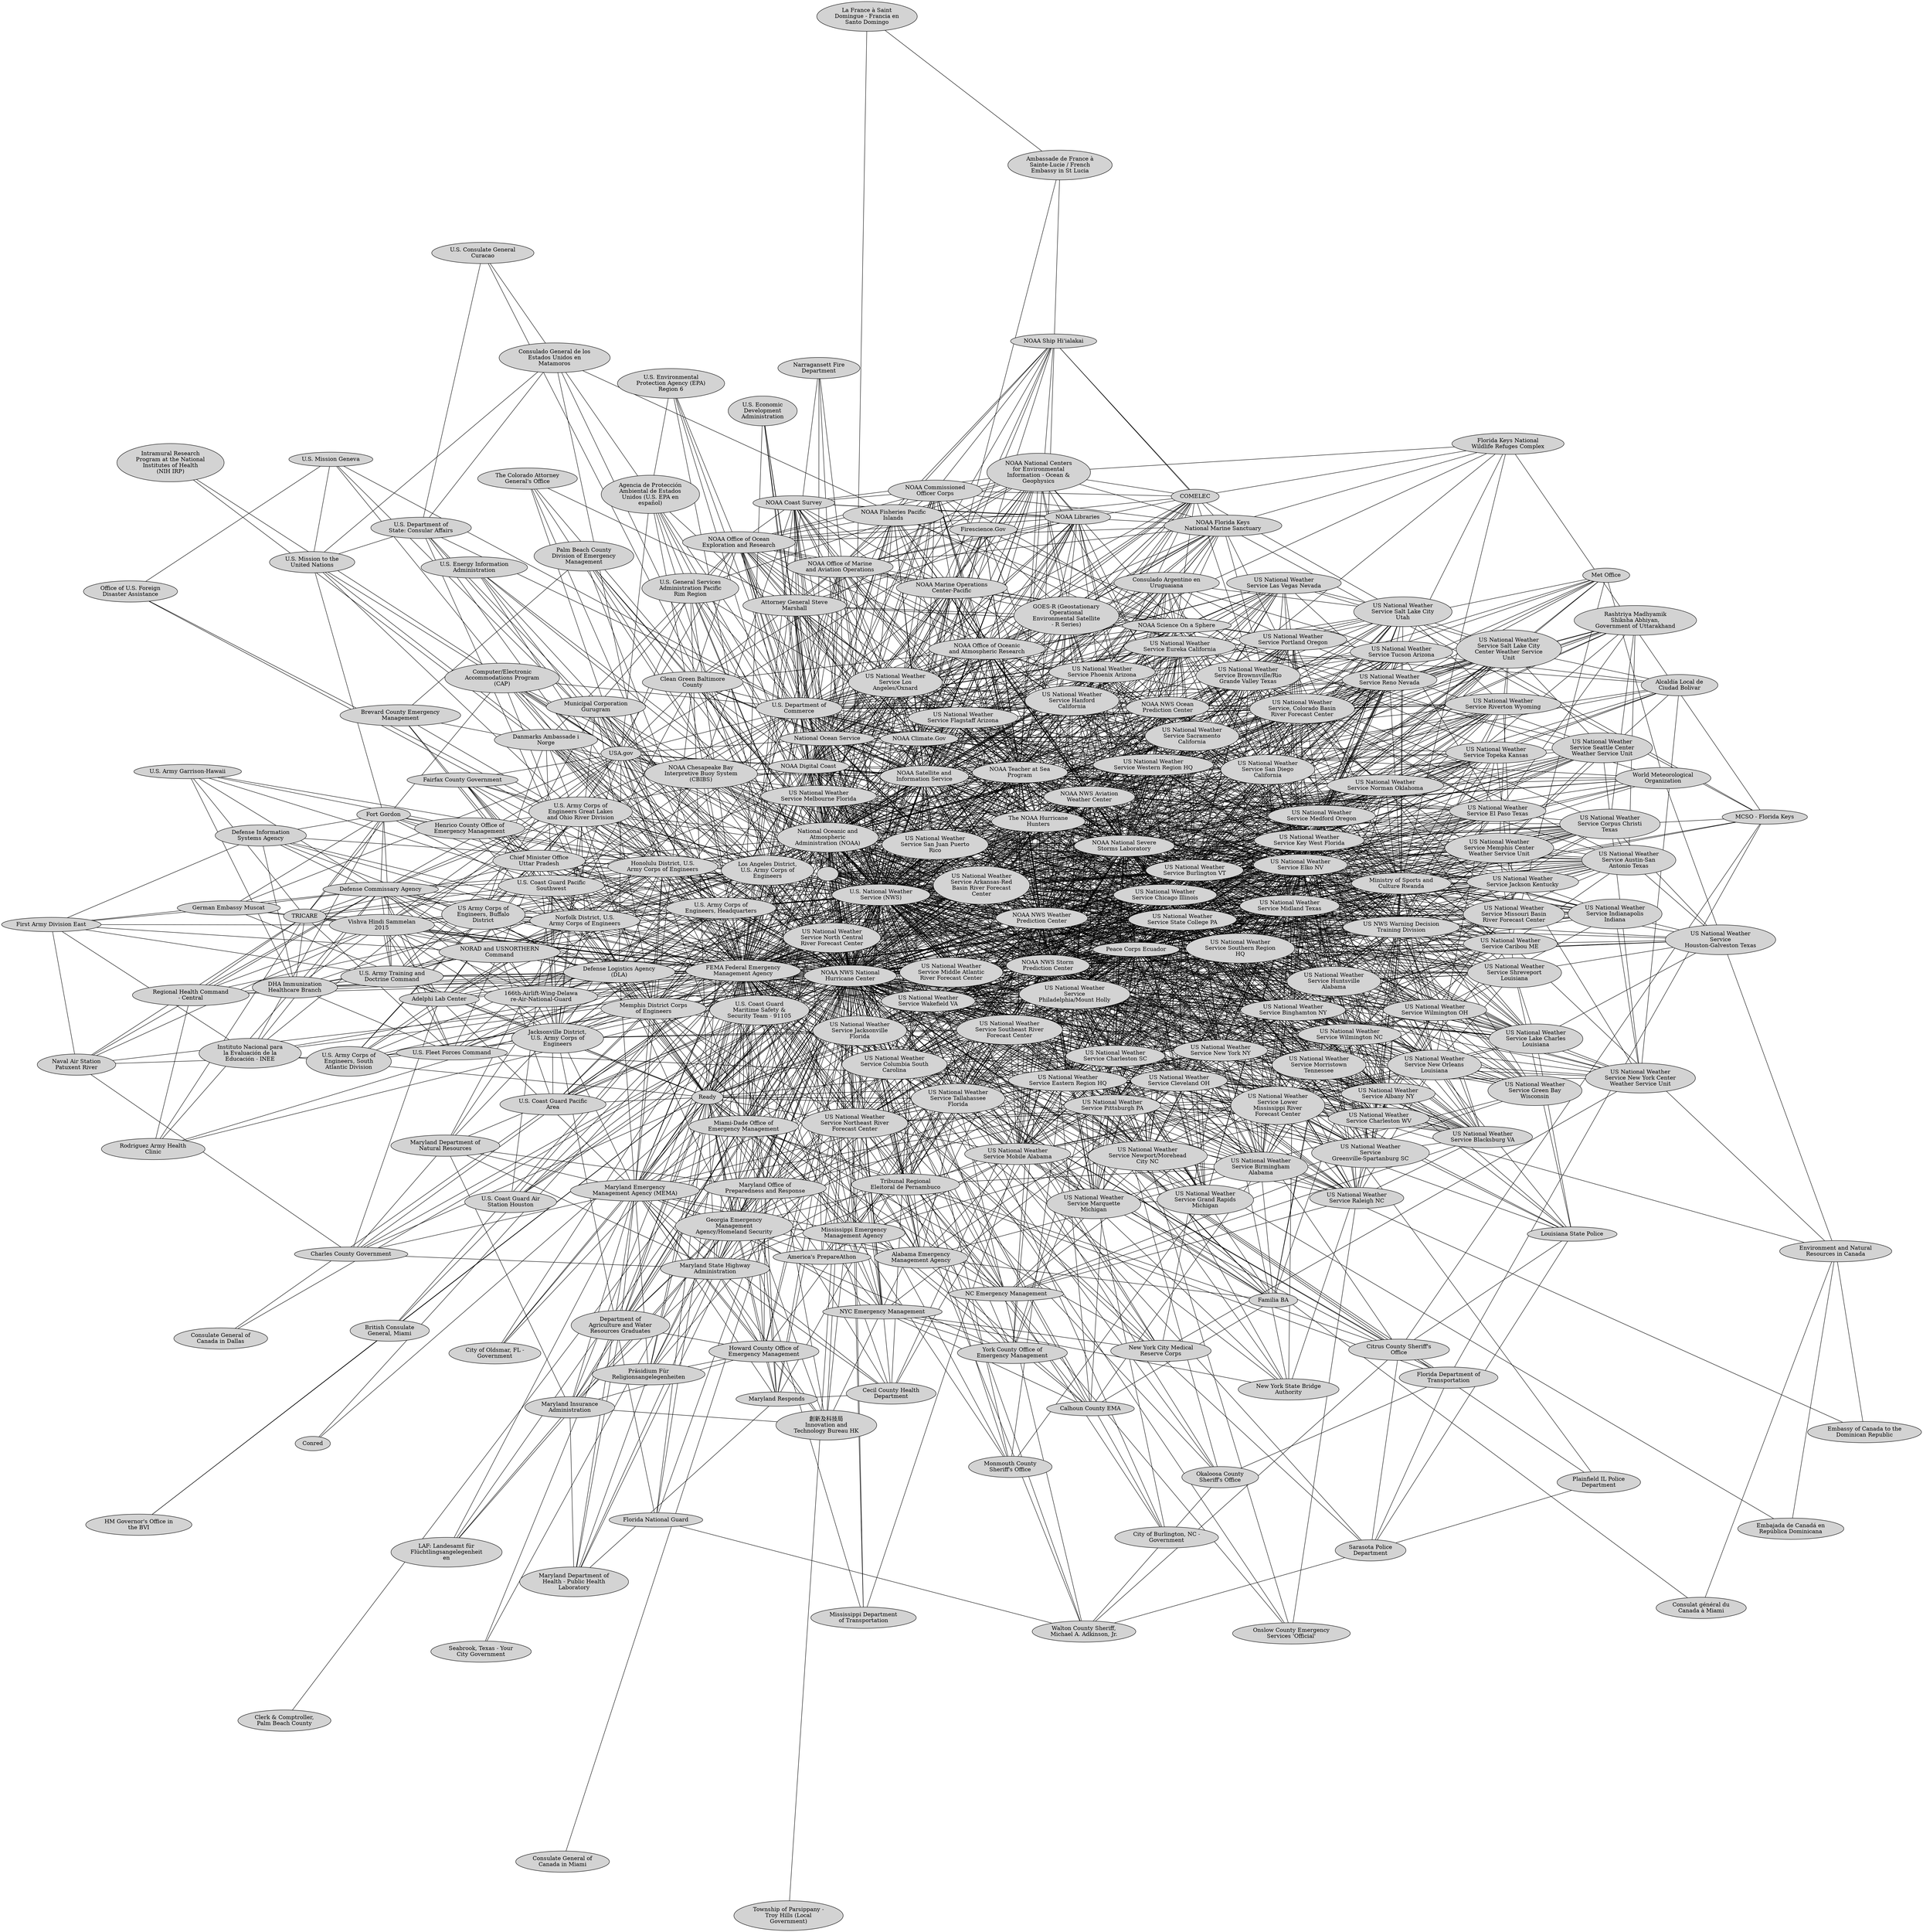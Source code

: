 graph G {
outputorder="edgesfirst"; layout=sfdp; overlap=prism; overlap_scaling=-5; labelloc="t"; fontsize=30
node[colorscheme=set19,style=filled]
"1109"[label= "U.S. Coast Guard Pacific\nArea"]
"111"[label= "US National Weather\nService Blacksburg VA"]
"1143"[label= "Onslow County Emergency\nServices 'Official'"]
"1146"[label= "Palm Beach County\nDivision of Emergency\nManagement"]
"1247"[label= "US National Weather\nService Jacksonville\nFlorida"]
"1342"[label= "British Consulate\nGeneral, Miami"]
"1370"[label= "US National Weather\nService Shreveport\nLouisiana"]
"1416"[label= "Ministry of Sports and\nCulture Rwanda"]
"1468"[label= "Agencia de Protección\nAmbiental de Estados\nUnidos (U.S. EPA en\nespañol)"]
"1491"[label= "Met Office"]
"1511"[label= "Embajada de Canadá en\nRepública Dominicana"]
"1548"[label= "NOAA Teacher at Sea\nProgram"]
"1556"[label= "U.S. Environmental\nProtection Agency (EPA)\nRegion 6"]
"1567"[label= "Cecil County Health\nDepartment"]
"1687"[label= "US National Weather\nService San Juan Puerto\nRico"]
"1693"[label= "US National Weather\nService Huntsville\nAlabama"]
"17"[label= "US National Weather\nService Morristown\nTennessee"]
"175"[label= "US National Weather\nService Medford Oregon"]
"176"[label= "Rodriguez Army Health\nClinic"]
"1845"[label= "NOAA Fisheries Pacific\nIslands"]
"1894"[label= "US National Weather\nService Portland Oregon"]
"193"[label= "COMELEC"]
"1936"[label= "US National Weather\nService Newport/Morehead\nCity NC"]
"1946"[label= "Norfolk District, U.S.\nArmy Corps of Engineers"]
"202"[label= "Fairfax County Government"]
"203"[label= "US National Weather\nService Topeka Kansas"]
"2095"[label= "US National Weather\nService\nHouston-Galveston Texas"]
"2218"[label= "U.S. Coast Guard Air\nStation Houston"]
"2283"[label= "US National Weather\nService, Colorado Basin\nRiver Forecast Center"]
"2286"[label= "America's PrepareAthon"]
"2306"[label= "US National Weather\nService Sacramento\nCalifornia"]
"2326"[label= "NOAA Science On a Sphere"]
"2330"[label= "NOAA NWS Ocean\nPrediction Center"]
"2355"[label= "US National Weather\nService Corpus Christi\nTexas"]
"2395"[label= "US National Weather\nService Raleigh NC"]
"2409"[label= "US National Weather\nService Tucson Arizona"]
"241"[label= "US National Weather\nService Melbourne Florida"]
"2411"[label= "Citrus County Sheriff's\nOffice"]
"2418"[label= "Vishva Hindi Sammelan\n2015"]
"2447"[label= "Familia BA"]
"2529"[label= "NOAA National Severe\nStorms Laboratory"]
"2575"[label= "U.S. Mission Geneva"]
"2598"[label= "Plainfield IL Police\nDepartment"]
"2604"[label= "US National Weather\nService Midland Texas"]
"2614"[label= "U.S. Army Garrison-Hawaii"]
"2625"[label= "Chief Minister Office\nUttar Pradesh"]
"2641"[label= "U.S. Army Corps of\nEngineers, South\nAtlantic Division"]
"2701"[label= "Sarasota Police\nDepartment"]
"2749"[label= "Präsidium Für\nReligionsangelegenheiten"]
"2810"[label= "US National Weather\nService Cleveland OH"]
"2813"[label= "U.S. Fleet Forces Command"]
"2850"[label= "USA.gov"]
"2859"[label= "Department of\nAgriculture and Water\nResources Graduates"]
"2892"[label= "Rashtriya Madhyamik\nShiksha Abhiyan,\nGovernment of Uttarakhand"]
"2918"[label= "The NOAA Hurricane\nHunters"]
"2946"[label= "Defense Information\nSystems Agency"]
"3089"[label= "NOAA National Centers\nfor Environmental\nInformation - Ocean &\nGeophysics"]
"3096"[label= "Ambassade de France à\nSainte-Lucie / French\nEmbassy in St Lucia"]
"3099"[label= "DHA Immunization\nHealthcare Branch"]
"3115"[label= "US National Weather\nService Lake Charles\nLouisiana"]
"3119"[label= "Maryland Department of\nNatural Resources"]
"3125"[label= "US National Weather\nService North Central\nRiver Forecast Center"]
"3145"[label= "U.S. Army Corps of\nEngineers Great Lakes\nand Ohio River Division"]
"3151"[label= "US National Weather\nService Las Vegas Nevada"]
"3160"[label= "Walton County Sheriff,\nMichael A. Adkinson, Jr."]
"3217"[label= "Township of Parsippany -\nTroy Hills (Local\nGovernment)"]
"3230"[label= "York County Office of\nEmergency Management"]
"3303"[label= "Henrico County Office of\nEmergency Management"]
"3427"[label= "Defense Logistics Agency\n(DLA)"]
"3452"[label= "Seabrook, Texas - Your\nCity Government"]
"3467"[label= "166th-Airlift-Wing-Delawa\nre-Air-National-Guard"]
"3472"[label= "US National Weather\nService Elko NV"]
"3478"[label= "HM Governor's Office in\nthe BVI"]
"3497"[label= "U.S. General Services\nAdministration Pacific\nRim Region"]
"3535"[label= "NOAA Marine Operations\nCenter-Pacific"]
"3549"[label= "US National Weather\nService Wilmington OH"]
"3564"[label= "Monmouth County\nSheriff's Office"]
"3575"[label= "US National Weather\nService Charleston WV"]
"3670"[label= "Consulate General of\nCanada in Dallas"]
"3758"[label= "U.S. Coast Guard\nMaritime Safety &\nSecurity Team - 91105"]
"3851"[label= "Maryland Insurance\nAdministration"]
"390"[label= "NOAA NWS Storm\nPrediction Center"]
"3903"[label= "Florida National Guard"]
"3910"[label= "TRICARE"]
"3967"[label= "Intramural Research\nProgram at the National\nInstitutes of Health\n(NIH IRP)"]
"4017"[label= "US National Weather\nService Marquette\nMichigan"]
"4022"[label= "US National Weather\nService New York Center\nWeather Service Unit"]
"403"[label= "Memphis District Corps\nof Engineers"]
"4066"[label= "U.S. Army Corps of\nEngineers, Headquarters"]
"4106"[label= "GOES-R (Geostationary\nOperational\nEnvironmental Satellite\n- R Series)"]
"4124"[label= "NOAA NWS Aviation\nWeather Center"]
"4142"[label= "MCSO - Florida Keys"]
"4153"[label= "US National Weather\nService Pittsburgh PA"]
"4175"[label= "Consulado General de los\nEstados Unidos en\nMatamoros"]
"4185"[label= "NOAA Libraries"]
"4305"[label= "US Army Corps of\nEngineers, Buffalo\nDistrict"]
"4357"[label= "US National Weather\nService Norman Oklahoma"]
"4393"[label= "Naval Air Station\nPatuxent River"]
"440"[label= "US National Weather\nService Arkansas-Red\nBasin River Forecast\nCenter"]
"4426"[label= "Clerk & Comptroller,\nPalm Beach County"]
"4430"[label= "US National Weather\nService Western Region HQ"]
"4434"[label= "US National Weather\nService Caribou ME"]
"4488"[label= "Narragansett Fire\nDepartment"]
"4552"[label= "Maryland Department of\nHealth - Public Health\nLaboratory"]
"4581"[label= "NOAA Digital Coast"]
"4590"[label= "German Embassy Muscat"]
"4667"[label= "US National Weather\nService Seattle Center\nWeather Service Unit"]
"4699"[label= "Alabama Emergency\nManagement Agency"]
"4772"[label= "Alcaldía Local de\nCiudad Bolívar"]
"4817"[label= "U.S. National Weather\nService (NWS)"]
"4824"[label= "US National Weather\nService New York NY"]
"4860"[label= "US National Weather\nService Missouri Basin\nRiver Forecast Center"]
"4871"[label= "NOAA NWS National\nHurricane Center"]
"4888"[label= "La France à Saint\nDomingue - Francia en\nSanto Domingo"]
"4901"[label= "Clean Green Baltimore\nCounty"]
"4934"[label= "創新及科技局\nInnovation and\nTechnology Bureau HK"]
"497"[label= "NOAA Office of Oceanic\nand Atmospheric Research"]
"4980"[label= "US National Weather\nService Grand Rapids\nMichigan"]
"5016"[label= "National Ocean Service"]
"5046"[label= "U.S. Mission to the\nUnited Nations"]
"505"[label= "Maryland Emergency\nManagement Agency (MEMA)"]
"5053"[label= "Okaloosa County\nSheriff's Office"]
"5086"[label= "FEMA Federal Emergency\nManagement Agency"]
"5146"[label= "Instituto Nacional para\nla Evaluación de la\nEducación - INEE"]
"5167"[label= "NC Emergency Management"]
"5181"[label= "US National Weather\nService Binghamton NY"]
"5216"[label= "U.S. Department of\nCommerce"]
"5220"[label= "NOAA Commissioned\nOfficer Corps"]
"5224"[label= "New York State Bridge\nAuthority"]
"5242"[label= "NOAA Office of Ocean\nExploration and Research"]
"5245"[label= "US National Weather\nService Albany NY"]
"5254"[label= ""]
"5268"[label= "US National Weather\nService Indianapolis\nIndiana"]
"5310"[label= "New York City Medical\nReserve Corps"]
"5327"[label= "National Oceanic and\nAtmospheric\nAdministration (NOAA)"]
"5389"[label= "US National Weather\nService Wilmington NC"]
"5390"[label= "Tribunal Regional\nEleitoral de Pernambuco"]
"5395"[label= "Charles County Government"]
"5423"[label= "Calhoun County EMA"]
"5455"[label= "The Colorado Attorney\nGeneral's Office"]
"5487"[label= "US National Weather\nService Southern Region\nHQ"]
"552"[label= "US National Weather\nService New Orleans\nLouisiana"]
"5529"[label= "NORAD and USNORTHERN\nCommand"]
"5540"[label= "Embassy of Canada to the\nDominican Republic"]
"5542"[label= "U.S. Coast Guard Pacific\nSouthwest"]
"5616"[label= "US National Weather\nService Chicago Illinois"]
"5644"[label= "Louisiana State Police"]
"5646"[label= "US National Weather\nService El Paso Texas"]
"5680"[label= "US National Weather\nService Eastern Region HQ"]
"5692"[label= "US NWS Warning Decision\nTraining Division"]
"5784"[label= "Los Angeles District,\nU.S. Army Corps of\nEngineers"]
"5832"[label= "US National Weather\nService Brownsville/Rio\nGrande Valley Texas"]
"5868"[label= "Ready"]
"588"[label= "Mississippi Emergency\nManagement Agency"]
"5898"[label= "Firescience.Gov"]
"5911"[label= "Florida Keys National\nWildlife Refuges Complex"]
"5913"[label= "US National Weather\nService\nPhiladelphia/Mount Holly"]
"592"[label= "Consulate General of\nCanada in Miami"]
"593"[label= "US National Weather\nService Reno Nevada"]
"5945"[label= "US National Weather\nService Birmingham\nAlabama"]
"5971"[label= "US National Weather\nService Los\nAngeles/Oxnard"]
"6001"[label= "First Army Division East"]
"6008"[label= "US National Weather\nService Flagstaff Arizona"]
"6011"[label= "Maryland Responds"]
"6015"[label= "US National Weather\nService Green Bay\nWisconsin"]
"6061"[label= "Regional Health Command\n- Central"]
"6211"[label= "Georgia Emergency\nManagement\nAgency/Homeland Security"]
"6227"[label= "NOAA Climate.Gov"]
"6235"[label= "Attorney General Steve\nMarshall"]
"6271"[label= "Jacksonville District,\nU.S. Army Corps of\nEngineers"]
"6272"[label= "NOAA Ship Hi'ialakai"]
"6281"[label= "US National Weather\nService San Diego\nCalifornia"]
"6284"[label= "US National Weather\nService Tallahassee\nFlorida"]
"6289"[label= "Computer/Electronic\nAccommodations Program\n(CAP)"]
"6290"[label= "US National Weather\nService Lower\nMississippi River\nForecast Center"]
"6321"[label= "US National Weather\nService Burlington VT"]
"6359"[label= "Maryland State Highway\nAdministration"]
"640"[label= "US National Weather\nService Phoenix Arizona"]
"6401"[label= "Municipal Corporation\nGurugram"]
"6427"[label= "US National Weather\nService Hanford\nCalifornia"]
"6430"[label= "City of Burlington, NC -\nGovernment"]
"6447"[label= "US National Weather\nService Jackson Kentucky"]
"6464"[label= "NOAA Florida Keys\nNational Marine Sanctuary"]
"6466"[label= "US National Weather\nService Columbia South\nCarolina"]
"6484"[label= "Fort Gordon"]
"6523"[label= "City of Oldsmar, FL -\nGovernment"]
"6529"[label= "US National Weather\nService Middle Atlantic\nRiver Forecast Center"]
"6534"[label= "U.S. Energy Information\nAdministration"]
"6658"[label= "US National Weather\nService State College PA"]
"6659"[label= "US National Weather\nService Austin-San\nAntonio Texas"]
"6670"[label= "US National Weather\nService Eureka California"]
"6684"[label= "Conred"]
"6698"[label= "Howard County Office of\nEmergency Management"]
"6749"[label= "LAF: Landesamt für\nFlüchtlingsangelegenheit\nen"]
"6764"[label= "U.S. Army Training and\nDoctrine Command"]
"6775"[label= "US National Weather\nService Wakefield VA"]
"6778"[label= "Adelphi Lab Center"]
"6779"[label= "US National Weather\nService Salt Lake City\nUtah"]
"6786"[label= "U.S. Consulate General\nCuracao"]
"68"[label= "US National Weather\nService Key West Florida"]
"6804"[label= "Florida Department of\nTransportation"]
"6831"[label= "Consulat général du\nCanada à Miami"]
"6861"[label= "NOAA Chesapeake Bay\nInterpretive Buoy System\n(CBIBS)"]
"6873"[label= "NOAA Office of Marine\nand Aviation Operations"]
"6880"[label= "US National Weather\nService\nGreenville-Spartanburg SC"]
"6889"[label= "Brevard County Emergency\nManagement"]
"6894"[label= "U.S. Department of\nState: Consular Affairs"]
"6930"[label= "Environment and Natural\nResources in Canada"]
"6978"[label= "Danmarks Ambassade i\nNorge"]
"6998"[label= "World Meteorological\nOrganization"]
"7013"[label= "US National Weather\nService Mobile Alabama"]
"7055"[label= "U.S. Economic\nDevelopment\nAdministration"]
"708"[label= "NYC Emergency Management"]
"727"[label= "US National Weather\nService Charleston SC"]
"731"[label= "US National Weather\nService Salt Lake City\nCenter Weather Service\nUnit"]
"739"[label= "Miami-Dade Office of\nEmergency Management"]
"777"[label= "NOAA NWS Weather\nPrediction Center"]
"801"[label= "Mississippi Department\nof Transportation"]
"804"[label= "NOAA Coast Survey"]
"832"[label= "Peace Corps Ecuador"]
"837"[label= "US National Weather\nService Southeast River\nForecast Center"]
"849"[label= "Consulado Argentino en\nUruguaiana"]
"855"[label= "Defense Commissary Agency"]
"886"[label= "Honolulu District, U.S.\nArmy Corps of Engineers"]
"889"[label= "Office of U.S. Foreign\nDisaster Assistance"]
"935"[label= "Maryland Office of\nPreparedness and Response"]
"936"[label= "US National Weather\nService Memphis Center\nWeather Service Unit"]
"952"[label= "US National Weather\nService Riverton Wyoming"]
"961"[label= "US National Weather\nService Northeast River\nForecast Center"]
"985"[label= "NOAA Satellite and\nInformation Service"]
"1109" -- "5086"
"1109" -- "5542"
"1109" -- "5327"
"1109" -- "4871"
"1109" -- "5868"
"1109" -- "6227"
"1109" -- "3758"
"1109" -- "5529"
"1109" -- "4817"
"111" -- "1416"
"111" -- "2529"
"111" -- "6880"
"111" -- "3575"
"111" -- "5245"
"111" -- "6775"
"111" -- "3472"
"111" -- "6658"
"111" -- "6529"
"111" -- "832"
"111" -- "5167"
"111" -- "5616"
"111" -- "4871"
"111" -- "2395"
"111" -- "2604"
"111" -- "6321"
"111" -- "5913"
"111" -- "5680"
"111" -- "6290"
"111" -- "777"
"111" -- "390"
"111" -- "727"
"111" -- "4817"
"111" -- "5692"
"1143" -- "1936"
"1143" -- "5167"
"1143" -- "4871"
"1143" -- "2395"
"1146" -- "5327"
"1146" -- "4871"
"1146" -- "5254"
"1146" -- "6889"
"1146" -- "4817"
"1146" -- "5086"
"1247" -- "1416"
"1247" -- "6271"
"1247" -- "7013"
"1247" -- "6211"
"1247" -- "5086"
"1247" -- "2918"
"1247" -- "2529"
"1247" -- "3472"
"1247" -- "5390"
"1247" -- "6284"
"1247" -- "5327"
"1247" -- "5616"
"1247" -- "1687"
"1247" -- "4871"
"1247" -- "2604"
"1247" -- "1693"
"1247" -- "6658"
"1247" -- "5487"
"1247" -- "1548"
"1247" -- "6321"
"1247" -- "4817"
"1247" -- "5692"
"1342" -- "5086"
"1342" -- "5327"
"1342" -- "4871"
"1342" -- "3478"
"1370" -- "2095"
"1370" -- "5086"
"1370" -- "1548"
"1370" -- "4357"
"1370" -- "2604"
"1370" -- "6281"
"1370" -- "3472"
"1370" -- "6658"
"1370" -- "3115"
"1370" -- "5616"
"1370" -- "4871"
"1370" -- "6290"
"1370" -- "1693"
"1370" -- "5254"
"1370" -- "5644"
"1370" -- "5487"
"1370" -- "6321"
"1370" -- "4817"
"1370" -- "5692"
"1416" -- "2326"
"1416" -- "4824"
"1416" -- "5245"
"1416" -- "6284"
"1416" -- "5616"
"1416" -- "1894"
"1416" -- "5254"
"1416" -- "5832"
"1416" -- "5487"
"1416" -- "5268"
"1416" -- "7013"
"1416" -- "2355"
"1416" -- "6427"
"1416" -- "5389"
"1416" -- "3115"
"1416" -- "3549"
"1416" -- "4871"
"1416" -- "6321"
"1416" -- "5646"
"1416" -- "4434"
"1416" -- "5181"
"1416" -- "2810"
"1416" -- "6447"
"1416" -- "1936"
"1416" -- "6464"
"1416" -- "5086"
"1416" -- "6880"
"1416" -- "2918"
"1416" -- "6775"
"1416" -- "6466"
"1416" -- "3472"
"1416" -- "6658"
"1416" -- "6659"
"1416" -- "6779"
"1416" -- "2395"
"1416" -- "4430"
"1416" -- "6008"
"1416" -- "4142"
"1416" -- "6015"
"1416" -- "2409"
"1416" -- "1693"
"1416" -- "4153"
"1416" -- "5911"
"1416" -- "2306"
"1416" -- "1687"
"1416" -- "5680"
"1416" -- "4817"
"1468" -- "4581"
"1468" -- "5086"
"1468" -- "2850"
"1468" -- "1556"
"1468" -- "5327"
"1468" -- "4871"
"1468" -- "5784"
"1468" -- "6227"
"1491" -- "5327"
"1491" -- "2330"
"1491" -- "6658"
"1491" -- "4871"
"1491" -- "4434"
"1491" -- "4817"
"1491" -- "6998"
"1511" -- "4871"
"1511" -- "6930"
"1548" -- "6272"
"1548" -- "2326"
"1548" -- "4824"
"1548" -- "5242"
"1548" -- "6281"
"1548" -- "6284"
"1548" -- "3089"
"1548" -- "5254"
"1548" -- "5832"
"1548" -- "6290"
"1548" -- "3535"
"1548" -- "6670"
"1548" -- "7013"
"1548" -- "2355"
"1548" -- "5327"
"1548" -- "4106"
"1548" -- "5389"
"1548" -- "3115"
"1548" -- "4871"
"1548" -- "5971"
"1548" -- "6861"
"1548" -- "1693"
"1548" -- "5646"
"1548" -- "4430"
"1548" -- "4434"
"1548" -- "3125"
"1548" -- "6873"
"1548" -- "5086"
"1548" -- "4124"
"1548" -- "2918"
"1548" -- "6464"
"1548" -- "6659"
"1548" -- "4185"
"1548" -- "6227"
"1548" -- "6235"
"1548" -- "1845"
"1548" -- "5220"
"1548" -- "4581"
"1548" -- "2529"
"1548" -- "4357"
"1548" -- "5016"
"1548" -- "6529"
"1548" -- "5945"
"1548" -- "1687"
"1548" -- "4817"
"1556" -- "4581"
"1556" -- "5784"
"1556" -- "4871"
"1556" -- "4817"
"1567" -- "5086"
"1567" -- "4871"
"1567" -- "5680"
"1567" -- "6011"
"1567" -- "6359"
"1687" -- "7013"
"1687" -- "5646"
"1687" -- "5086"
"1687" -- "5868"
"1687" -- "4357"
"1687" -- "2918"
"1687" -- "3472"
"1687" -- "5784"
"1687" -- "6659"
"1687" -- "5327"
"1687" -- "5616"
"1687" -- "4871"
"1687" -- "5971"
"1687" -- "5016"
"1687" -- "5254"
"1687" -- "5832"
"1687" -- "5487"
"1687" -- "3758"
"1687" -- "6008"
"1687" -- "6321"
"1687" -- "4817"
"1687" -- "5692"
"1693" -- "7013"
"1693" -- "2355"
"1693" -- "2918"
"1693" -- "4699"
"1693" -- "3472"
"1693" -- "6284"
"1693" -- "6659"
"1693" -- "3115"
"1693" -- "5327"
"1693" -- "5616"
"1693" -- "4871"
"1693" -- "5945"
"1693" -- "2447"
"1693" -- "6321"
"1693" -- "5254"
"1693" -- "5646"
"1693" -- "5487"
"1693" -- "4357"
"1693" -- "5832"
"1693" -- "4124"
"1693" -- "6290"
"1693" -- "1687"
"1693" -- "2529"
"1693" -- "4817"
"1693" -- "6658"
"17" -- "985"
"17" -- "2604"
"17" -- "5086"
"17" -- "6880"
"17" -- "3575"
"17" -- "2918"
"17" -- "5913"
"17" -- "6775"
"17" -- "3472"
"17" -- "6658"
"17" -- "832"
"17" -- "5327"
"17" -- "5616"
"17" -- "4871"
"17" -- "837"
"17" -- "5945"
"17" -- "2447"
"17" -- "6290"
"17" -- "1693"
"17" -- "111"
"17" -- "5487"
"17" -- "5680"
"17" -- "777"
"17" -- "390"
"17" -- "1548"
"17" -- "175"
"17" -- "6321"
"17" -- "2529"
"17" -- "4817"
"17" -- "6447"
"175" -- "1416"
"175" -- "2306"
"175" -- "985"
"175" -- "2604"
"175" -- "6427"
"175" -- "4824"
"175" -- "4667"
"175" -- "4153"
"175" -- "2330"
"175" -- "4581"
"175" -- "5086"
"175" -- "1548"
"175" -- "5016"
"175" -- "2918"
"175" -- "5245"
"175" -- "2529"
"175" -- "3472"
"175" -- "6658"
"175" -- "5327"
"175" -- "3549"
"175" -- "5616"
"175" -- "4871"
"175" -- "5945"
"175" -- "5680"
"175" -- "6321"
"175" -- "4817"
"175" -- "5832"
"175" -- "5487"
"175" -- "4357"
"175" -- "4124"
"175" -- "4430"
"175" -- "4772"
"175" -- "3115"
"175" -- "4434"
"175" -- "1894"
"175" -- "1687"
"175" -- "6670"
"175" -- "5181"
"175" -- "6447"
"175" -- "5692"
"175" -- "2409"
"176" -- "6061"
"176" -- "3910"
"176" -- "5086"
"176" -- "4871"
"176" -- "3099"
"1845" -- "6272"
"1845" -- "2326"
"1845" -- "6873"
"1845" -- "4581"
"1845" -- "5086"
"1845" -- "5016"
"1845" -- "5242"
"1845" -- "2529"
"1845" -- "3089"
"1845" -- "5327"
"1845" -- "4871"
"1845" -- "4185"
"1845" -- "6227"
"1845" -- "4124"
"1845" -- "3535"
"1894" -- "6873"
"1894" -- "4667"
"1894" -- "5086"
"1894" -- "4124"
"1894" -- "1491"
"1894" -- "2918"
"1894" -- "2529"
"1894" -- "5616"
"1894" -- "4871"
"1894" -- "6321"
"1894" -- "4772"
"1894" -- "4430"
"1894" -- "3535"
"1894" -- "3472"
"1894" -- "4817"
"193" -- "6272"
"193" -- "2326"
"193" -- "497"
"193" -- "6873"
"193" -- "5220"
"193" -- "4581"
"193" -- "1548"
"193" -- "5016"
"193" -- "4106"
"193" -- "5911"
"193" -- "5242"
"193" -- "2918"
"193" -- "985"
"193" -- "3089"
"193" -- "5327"
"193" -- "4871"
"193" -- "5216"
"193" -- "4142"
"193" -- "4817"
"1936" -- "4581"
"1936" -- "5086"
"1936" -- "2529"
"1936" -- "2918"
"1936" -- "5245"
"1936" -- "5389"
"1936" -- "3472"
"1936" -- "6658"
"1936" -- "6775"
"1936" -- "5327"
"1936" -- "5167"
"1936" -- "5616"
"1936" -- "2395"
"1936" -- "4817"
"1936" -- "6321"
"1936" -- "4871"
"1936" -- "5680"
"1946" -- "6271"
"1946" -- "5327"
"1946" -- "4305"
"1946" -- "4871"
"1946" -- "5529"
"1946" -- "6764"
"1946" -- "3910"
"1946" -- "5086"
"1946" -- "6775"
"1946" -- "6778"
"1946" -- "3145"
"1946" -- "5784"
"1946" -- "4066"
"1946" -- "4817"
"202" -- "3427"
"202" -- "5086"
"202" -- "2850"
"202" -- "1946"
"202" -- "4871"
"202" -- "2625"
"202" -- "5868"
"202" -- "4817"
"202" -- "5784"
"203" -- "1416"
"203" -- "985"
"203" -- "2604"
"203" -- "2529"
"203" -- "4817"
"203" -- "4860"
"203" -- "5913"
"203" -- "3472"
"203" -- "4357"
"203" -- "5616"
"203" -- "4871"
"203" -- "6321"
"203" -- "5254"
"203" -- "440"
"203" -- "6227"
"203" -- "777"
"203" -- "390"
"203" -- "5898"
"203" -- "5692"
"203" -- "552"
"2095" -- "3115"
"2095" -- "2355"
"2095" -- "2918"
"2095" -- "4871"
"2095" -- "4817"
"2095" -- "5487"
"2095" -- "6659"
"2218" -- "5327"
"2218" -- "4871"
"2218" -- "3758"
"2218" -- "5542"
"2218" -- "4124"
"2283" -- "2326"
"2283" -- "6427"
"2283" -- "5086"
"2283" -- "2529"
"2283" -- "6008"
"2283" -- "4860"
"2283" -- "6281"
"2283" -- "6658"
"2283" -- "6779"
"2283" -- "5327"
"2283" -- "4871"
"2283" -- "4817"
"2283" -- "6321"
"2283" -- "5646"
"2283" -- "6227"
"2283" -- "4124"
"2283" -- "4430"
"2283" -- "3151"
"2283" -- "3472"
"2283" -- "3125"
"2283" -- "5692"
"2283" -- "2409"
"2286" -- "5616"
"2286" -- "3427"
"2286" -- "4871"
"2286" -- "7013"
"2286" -- "4430"
"2286" -- "4581"
"2306" -- "3472"
"2306" -- "2892"
"2306" -- "6873"
"2306" -- "6427"
"2306" -- "5086"
"2306" -- "2529"
"2306" -- "5016"
"2306" -- "6015"
"2306" -- "6281"
"2306" -- "4124"
"2306" -- "3089"
"2306" -- "5327"
"2306" -- "5616"
"2306" -- "4871"
"2306" -- "5971"
"2306" -- "2283"
"2306" -- "6321"
"2306" -- "5784"
"2306" -- "5832"
"2306" -- "5487"
"2306" -- "6227"
"2306" -- "5680"
"2306" -- "1894"
"2306" -- "4430"
"2306" -- "3535"
"2306" -- "6670"
"2306" -- "4817"
"2306" -- "5692"
"2326" -- "5220"
"2326" -- "4581"
"2326" -- "2529"
"2326" -- "4357"
"2326" -- "5016"
"2326" -- "4106"
"2326" -- "5242"
"2326" -- "6464"
"2326" -- "5784"
"2326" -- "3089"
"2326" -- "5327"
"2326" -- "5616"
"2326" -- "6227"
"2326" -- "4871"
"2326" -- "5971"
"2326" -- "4124"
"2326" -- "4430"
"2326" -- "3535"
"2326" -- "6235"
"2326" -- "3472"
"2326" -- "4817"
"2326" -- "6998"
"2330" -- "4824"
"2330" -- "5220"
"2330" -- "4581"
"2330" -- "5086"
"2330" -- "4124"
"2330" -- "5016"
"2330" -- "4430"
"2330" -- "2918"
"2330" -- "6281"
"2330" -- "2529"
"2330" -- "6529"
"2330" -- "5327"
"2330" -- "4871"
"2330" -- "5971"
"2330" -- "5254"
"2330" -- "4185"
"2330" -- "6227"
"2330" -- "5487"
"2330" -- "5389"
"2330" -- "4434"
"2330" -- "6670"
"2330" -- "4817"
"2355" -- "2892"
"2355" -- "2529"
"2355" -- "2918"
"2355" -- "3472"
"2355" -- "6658"
"2355" -- "6659"
"2355" -- "5616"
"2355" -- "4871"
"2355" -- "4817"
"2355" -- "5832"
"2355" -- "5487"
"2355" -- "6321"
"2355" -- "5692"
"2395" -- "4581"
"2395" -- "2529"
"2395" -- "6880"
"2395" -- "5245"
"2395" -- "5389"
"2395" -- "6775"
"2395" -- "6466"
"2395" -- "3472"
"2395" -- "6658"
"2395" -- "5167"
"2395" -- "5616"
"2395" -- "4871"
"2395" -- "4817"
"2395" -- "6321"
"2395" -- "5680"
"2409" -- "2529"
"2409" -- "6281"
"2409" -- "5784"
"2409" -- "5327"
"2409" -- "5616"
"2409" -- "4871"
"2409" -- "3472"
"2409" -- "6321"
"2409" -- "5646"
"2409" -- "4430"
"2409" -- "6008"
"2409" -- "4817"
"241" -- "1416"
"241" -- "6427"
"241" -- "5086"
"241" -- "2529"
"241" -- "5913"
"241" -- "832"
"241" -- "5971"
"241" -- "3472"
"241" -- "5390"
"241" -- "6284"
"241" -- "3089"
"241" -- "5327"
"241" -- "5616"
"241" -- "1687"
"241" -- "4871"
"241" -- "837"
"241" -- "6889"
"241" -- "2604"
"241" -- "1693"
"241" -- "5254"
"241" -- "1247"
"241" -- "6658"
"241" -- "5487"
"241" -- "4124"
"241" -- "777"
"241" -- "390"
"241" -- "1548"
"241" -- "6321"
"241" -- "4488"
"241" -- "4817"
"241" -- "5692"
"2411" -- "3160"
"2411" -- "5086"
"2411" -- "2918"
"2411" -- "4871"
"2411" -- "5644"
"2411" -- "2701"
"2411" -- "4142"
"2418" -- "6061"
"2418" -- "3145"
"2418" -- "4393"
"2418" -- "4871"
"2418" -- "5529"
"2418" -- "2813"
"2418" -- "6764"
"2418" -- "5086"
"2418" -- "3467"
"2418" -- "3099"
"2418" -- "5784"
"2418" -- "6778"
"2418" -- "4305"
"2418" -- "2850"
"2418" -- "4066"
"2418" -- "6001"
"2418" -- "6271"
"2447" -- "5692"
"2447" -- "6284"
"2447" -- "5487"
"2447" -- "4871"
"2447" -- "4817"
"2447" -- "5423"
"2447" -- "4699"
"2447" -- "5086"
"2447" -- "7013"
"2529" -- "4824"
"2529" -- "5245"
"2529" -- "3089"
"2529" -- "5616"
"2529" -- "5254"
"2529" -- "5832"
"2529" -- "5487"
"2529" -- "5680"
"2529" -- "3151"
"2529" -- "3535"
"2529" -- "6670"
"2529" -- "5268"
"2529" -- "2892"
"2529" -- "7013"
"2529" -- "6427"
"2529" -- "4106"
"2529" -- "5389"
"2529" -- "5390"
"2529" -- "3115"
"2529" -- "3549"
"2529" -- "4980"
"2529" -- "4871"
"2529" -- "5971"
"2529" -- "4017"
"2529" -- "6321"
"2529" -- "5646"
"2529" -- "4434"
"2529" -- "2810"
"2529" -- "6447"
"2529" -- "6880"
"2529" -- "2918"
"2529" -- "6775"
"2529" -- "6466"
"2529" -- "3472"
"2529" -- "6658"
"2529" -- "6659"
"2529" -- "6778"
"2529" -- "4430"
"2529" -- "6227"
"2529" -- "5423"
"2529" -- "6235"
"2529" -- "5692"
"2529" -- "4153"
"2529" -- "4581"
"2529" -- "4357"
"2529" -- "5016"
"2529" -- "3497"
"2529" -- "5327"
"2529" -- "1687"
"2529" -- "5181"
"2529" -- "4124"
"2529" -- "4817"
"2529" -- "6008"
"2575" -- "4871"
"2575" -- "5046"
"2598" -- "2701"
"2598" -- "4871"
"2598" -- "5616"
"2604" -- "4824"
"2604" -- "1548"
"2604" -- "5245"
"2604" -- "6281"
"2604" -- "6284"
"2604" -- "5616"
"2604" -- "1894"
"2604" -- "5254"
"2604" -- "5832"
"2604" -- "5487"
"2604" -- "5680"
"2604" -- "6670"
"2604" -- "7013"
"2604" -- "2355"
"2604" -- "6427"
"2604" -- "5389"
"2604" -- "3115"
"2604" -- "3549"
"2604" -- "4980"
"2604" -- "4871"
"2604" -- "5971"
"2604" -- "4017"
"2604" -- "6321"
"2604" -- "5646"
"2604" -- "4434"
"2604" -- "5181"
"2604" -- "2810"
"2604" -- "6447"
"2604" -- "1936"
"2604" -- "5086"
"2604" -- "6880"
"2604" -- "2918"
"2604" -- "6466"
"2604" -- "3472"
"2604" -- "6658"
"2604" -- "6659"
"2604" -- "6775"
"2604" -- "6779"
"2604" -- "6290"
"2604" -- "4430"
"2604" -- "6008"
"2604" -- "6015"
"2604" -- "1693"
"2604" -- "4153"
"2604" -- "2529"
"2604" -- "4357"
"2604" -- "2306"
"2604" -- "5945"
"2604" -- "1687"
"2604" -- "4124"
"2604" -- "4817"
"2614" -- "3099"
"2614" -- "4871"
"2614" -- "5784"
"2625" -- "6271"
"2625" -- "5327"
"2625" -- "4305"
"2625" -- "4871"
"2625" -- "5529"
"2625" -- "6764"
"2625" -- "5086"
"2625" -- "6775"
"2625" -- "6778"
"2625" -- "3145"
"2625" -- "5784"
"2625" -- "4066"
"2625" -- "4817"
"2641" -- "6271"
"2641" -- "5086"
"2641" -- "4305"
"2641" -- "6778"
"2641" -- "4871"
"2641" -- "4066"
"2641" -- "3145"
"2701" -- "3160"
"2701" -- "5086"
"2701" -- "6804"
"2701" -- "4871"
"2701" -- "5644"
"2749" -- "6698"
"2749" -- "4871"
"2749" -- "4817"
"2749" -- "5868"
"2749" -- "5086"
"2810" -- "4153"
"2810" -- "5086"
"2810" -- "5016"
"2810" -- "5245"
"2810" -- "3472"
"2810" -- "6658"
"2810" -- "6775"
"2810" -- "5327"
"2810" -- "3549"
"2810" -- "5616"
"2810" -- "4871"
"2810" -- "6321"
"2810" -- "5868"
"2810" -- "5680"
"2810" -- "4817"
"2810" -- "5181"
"2810" -- "5692"
"2813" -- "4393"
"2813" -- "4124"
"2813" -- "4871"
"2813" -- "4066"
"2813" -- "5680"
"2813" -- "5529"
"2813" -- "3099"
"2813" -- "4817"
"2850" -- "3967"
"2850" -- "5616"
"2850" -- "6289"
"2850" -- "5146"
"2850" -- "6534"
"2850" -- "3427"
"2850" -- "4871"
"2850" -- "6764"
"2850" -- "5086"
"2850" -- "3467"
"2850" -- "6658"
"2850" -- "6778"
"2850" -- "5046"
"2850" -- "5898"
"2850" -- "6894"
"2850" -- "4590"
"2850" -- "4901"
"2850" -- "4581"
"2850" -- "5016"
"2850" -- "3497"
"2850" -- "4066"
"2850" -- "5455"
"2850" -- "4817"
"2850" -- "5784"
"2859" -- "5086"
"2859" -- "4871"
"2859" -- "5868"
"2859" -- "6698"
"2859" -- "4817"
"2892" -- "5327"
"2892" -- "2918"
"2892" -- "4871"
"2892" -- "4817"
"2892" -- "5646"
"2892" -- "5487"
"2892" -- "6659"
"2892" -- "4124"
"2918" -- "7013"
"2918" -- "6227"
"2918" -- "6873"
"2918" -- "3758"
"2918" -- "4824"
"2918" -- "4581"
"2918" -- "5086"
"2918" -- "5220"
"2918" -- "5016"
"2918" -- "4106"
"2918" -- "5242"
"2918" -- "6464"
"2918" -- "3427"
"2918" -- "5644"
"2918" -- "3472"
"2918" -- "5390"
"2918" -- "6529"
"2918" -- "6775"
"2918" -- "5327"
"2918" -- "6466"
"2918" -- "5616"
"2918" -- "4901"
"2918" -- "4066"
"2918" -- "6861"
"2918" -- "5784"
"2918" -- "5832"
"2918" -- "5487"
"2918" -- "4871"
"2918" -- "5053"
"2918" -- "3096"
"2918" -- "4124"
"2918" -- "5680"
"2918" -- "5868"
"2918" -- "3535"
"2918" -- "6235"
"2918" -- "6321"
"2918" -- "4817"
"2918" -- "3151"
"2918" -- "6998"
"2946" -- "3427"
"2946" -- "3099"
"2946" -- "4871"
"2946" -- "5529"
"2946" -- "5086"
"2946" -- "5784"
"2946" -- "6001"
"2946" -- "6484"
"3089" -- "4901"
"3089" -- "6873"
"3089" -- "4581"
"3089" -- "5016"
"3089" -- "4106"
"3089" -- "5911"
"3089" -- "5242"
"3089" -- "6464"
"3089" -- "4871"
"3089" -- "3497"
"3089" -- "5327"
"3089" -- "4185"
"3089" -- "6227"
"3089" -- "6235"
"3089" -- "5898"
"3089" -- "4817"
"3096" -- "4888"
"3096" -- "4871"
"3099" -- "6061"
"3099" -- "3427"
"3099" -- "4871"
"3099" -- "5529"
"3099" -- "6764"
"3099" -- "5086"
"3099" -- "4066"
"3115" -- "7013"
"3115" -- "5086"
"3115" -- "6658"
"3115" -- "5616"
"3115" -- "4871"
"3115" -- "5644"
"3115" -- "5487"
"3115" -- "6290"
"3115" -- "6321"
"3115" -- "4817"
"3115" -- "5692"
"3119" -- "4901"
"3119" -- "4581"
"3119" -- "5395"
"3119" -- "6861"
"3119" -- "4871"
"3119" -- "6359"
"3119" -- "3851"
"3125" -- "6015"
"3125" -- "6401"
"3125" -- "4581"
"3125" -- "5086"
"3125" -- "4860"
"3125" -- "6658"
"3125" -- "6529"
"3125" -- "5327"
"3125" -- "5616"
"3125" -- "4871"
"3125" -- "3145"
"3125" -- "4817"
"3125" -- "6290"
"3125" -- "4017"
"3125" -- "5692"
"3125" -- "6978"
"3125" -- "4980"
"3145" -- "6271"
"3145" -- "5242"
"3145" -- "5086"
"3145" -- "5616"
"3145" -- "4871"
"3145" -- "4817"
"3145" -- "5784"
"3151" -- "6427"
"3151" -- "5086"
"3151" -- "4124"
"3151" -- "3472"
"3151" -- "6779"
"3151" -- "5327"
"3151" -- "4871"
"3151" -- "5971"
"3151" -- "4817"
"3151" -- "6227"
"3151" -- "4430"
"3151" -- "6008"
"3160" -- "4871"
"3160" -- "3903"
"3160" -- "5390"
"3160" -- "5053"
"3217" -- "4871"
"3230" -- "4871"
"3230" -- "6658"
"3230" -- "5868"
"3230" -- "5086"
"3303" -- "4871"
"3303" -- "6775"
"3303" -- "5086"
"3303" -- "5868"
"3303" -- "4581"
"3427" -- "3467"
"3427" -- "6289"
"3427" -- "6894"
"3427" -- "5327"
"3427" -- "4699"
"3427" -- "5167"
"3427" -- "4871"
"3427" -- "5868"
"3427" -- "5529"
"3427" -- "6764"
"3427" -- "6211"
"3427" -- "5086"
"3427" -- "6778"
"3427" -- "5784"
"3427" -- "4066"
"3427" -- "4817"
"3452" -- "4871"
"3452" -- "5868"
"3467" -- "5086"
"3467" -- "5327"
"3467" -- "4871"
"3467" -- "5529"
"3467" -- "4817"
"3472" -- "5832"
"3472" -- "4824"
"3472" -- "5245"
"3472" -- "5945"
"3472" -- "5616"
"3472" -- "5254"
"3472" -- "5487"
"3472" -- "6670"
"3472" -- "5268"
"3472" -- "7013"
"3472" -- "4860"
"3472" -- "5389"
"3472" -- "3115"
"3472" -- "3549"
"3472" -- "4980"
"3472" -- "4871"
"3472" -- "5971"
"3472" -- "4017"
"3472" -- "6321"
"3472" -- "5646"
"3472" -- "4434"
"3472" -- "4667"
"3472" -- "5086"
"3472" -- "6880"
"3472" -- "6466"
"3472" -- "6658"
"3472" -- "6659"
"3472" -- "6775"
"3472" -- "6779"
"3472" -- "6290"
"3472" -- "4430"
"3472" -- "6227"
"3472" -- "6008"
"3472" -- "5692"
"3472" -- "6015"
"3472" -- "4153"
"3472" -- "4357"
"3472" -- "6529"
"3472" -- "5327"
"3472" -- "5181"
"3472" -- "4124"
"3472" -- "4817"
"3478" -- "4871"
"3497" -- "5086"
"3497" -- "5868"
"3497" -- "5327"
"3497" -- "4871"
"3497" -- "4817"
"3535" -- "6873"
"3535" -- "5220"
"3535" -- "4581"
"3535" -- "5086"
"3535" -- "5016"
"3535" -- "5242"
"3535" -- "4871"
"3535" -- "5327"
"3535" -- "6227"
"3535" -- "4817"
"3535" -- "4124"
"3549" -- "4153"
"3549" -- "5086"
"3549" -- "5245"
"3549" -- "6658"
"3549" -- "4124"
"3549" -- "6775"
"3549" -- "5327"
"3549" -- "5616"
"3549" -- "4871"
"3549" -- "6321"
"3549" -- "5268"
"3549" -- "4817"
"3549" -- "5692"
"3564" -- "4980"
"3564" -- "4871"
"3564" -- "4817"
"3564" -- "5086"
"3575" -- "1416"
"3575" -- "4153"
"3575" -- "5086"
"3575" -- "2529"
"3575" -- "5245"
"3575" -- "3472"
"3575" -- "6658"
"3575" -- "6775"
"3575" -- "5327"
"3575" -- "3549"
"3575" -- "5616"
"3575" -- "4871"
"3575" -- "2604"
"3575" -- "6321"
"3575" -- "5868"
"3575" -- "5680"
"3575" -- "777"
"3575" -- "175"
"3575" -- "832"
"3575" -- "4817"
"3575" -- "2810"
"3575" -- "6447"
"3670" -- "4871"
"3670" -- "5086"
"3758" -- "5945"
"3758" -- "5327"
"3758" -- "5167"
"3758" -- "4871"
"3758" -- "5868"
"3758" -- "5529"
"3758" -- "5086"
"3758" -- "5542"
"3758" -- "6227"
"3758" -- "5220"
"3758" -- "4699"
"3758" -- "4066"
"3758" -- "5254"
"3851" -- "5086"
"3851" -- "6749"
"3851" -- "4871"
"3851" -- "4934"
"3851" -- "6698"
"3851" -- "4817"
"3851" -- "6359"
"390" -- "1416"
"390" -- "2095"
"390" -- "4824"
"390" -- "2330"
"390" -- "1548"
"390" -- "5245"
"390" -- "5945"
"390" -- "6281"
"390" -- "6284"
"390" -- "5616"
"390" -- "2306"
"390" -- "2447"
"390" -- "5254"
"390" -- "5832"
"390" -- "5487"
"390" -- "5680"
"390" -- "3151"
"390" -- "777"
"390" -- "3535"
"390" -- "5268"
"390" -- "3427"
"390" -- "7013"
"390" -- "2355"
"390" -- "3758"
"390" -- "6427"
"390" -- "4106"
"390" -- "6430"
"390" -- "4980"
"390" -- "5389"
"390" -- "5390"
"390" -- "4124"
"390" -- "3115"
"390" -- "588"
"390" -- "3549"
"390" -- "4871"
"390" -- "5971"
"390" -- "6861"
"390" -- "4017"
"390" -- "6321"
"390" -- "1247"
"390" -- "5646"
"390" -- "5868"
"390" -- "175"
"390" -- "4434"
"390" -- "5529"
"390" -- "3230"
"390" -- "2604"
"390" -- "3125"
"390" -- "2810"
"390" -- "6447"
"390" -- "1936"
"390" -- "593"
"390" -- "731"
"390" -- "497"
"390" -- "5086"
"390" -- "6880"
"390" -- "3575"
"390" -- "2918"
"390" -- "1370"
"390" -- "832"
"390" -- "6466"
"390" -- "3472"
"390" -- "5784"
"390" -- "6659"
"390" -- "6775"
"390" -- "837"
"390" -- "2283"
"390" -- "952"
"390" -- "2395"
"390" -- "6290"
"390" -- "935"
"390" -- "6658"
"390" -- "6227"
"390" -- "6779"
"390" -- "5423"
"390" -- "5898"
"390" -- "6235"
"390" -- "727"
"390" -- "1894"
"390" -- "4430"
"390" -- "5692"
"390" -- "849"
"390" -- "6015"
"390" -- "2409"
"390" -- "1693"
"390" -- "4153"
"390" -- "4581"
"390" -- "2529"
"390" -- "4357"
"390" -- "6670"
"390" -- "640"
"390" -- "6529"
"390" -- "5327"
"390" -- "1687"
"390" -- "4934"
"390" -- "5181"
"390" -- "440"
"390" -- "6998"
"390" -- "6698"
"390" -- "5644"
"390" -- "4817"
"390" -- "6008"
"390" -- "5224"
"390" -- "552"
"3903" -- "6271"
"3903" -- "5086"
"3903" -- "4871"
"3903" -- "5868"
"3910" -- "2813"
"3910" -- "2418"
"3910" -- "6289"
"3910" -- "3099"
"3910" -- "6061"
"3910" -- "3427"
"3910" -- "4393"
"3910" -- "4871"
"3910" -- "5086"
"3910" -- "2614"
"3910" -- "2625"
"3910" -- "5784"
"3910" -- "6484"
"3967" -- "4871"
"4017" -- "6015"
"4017" -- "5086"
"4017" -- "4124"
"4017" -- "4980"
"4017" -- "6658"
"4017" -- "5327"
"4017" -- "5616"
"4017" -- "4871"
"4017" -- "6321"
"4017" -- "4817"
"4022" -- "4772"
"4022" -- "4871"
"4022" -- "4824"
"4022" -- "5616"
"4022" -- "4667"
"4022" -- "5268"
"4022" -- "5310"
"4022" -- "5181"
"4022" -- "6658"
"403" -- "985"
"403" -- "440"
"403" -- "403"
"403" -- "6271"
"403" -- "886"
"403" -- "6401"
"403" -- "4305"
"403" -- "5086"
"403" -- "1946"
"403" -- "588"
"403" -- "4871"
"403" -- "4066"
"403" -- "3145"
"403" -- "2625"
"403" -- "5784"
"403" -- "5487"
"403" -- "6290"
"403" -- "6978"
"403" -- "2641"
"403" -- "3125"
"4066" -- "6271"
"4066" -- "6401"
"4066" -- "5487"
"4066" -- "6289"
"4066" -- "6978"
"4066" -- "5327"
"4066" -- "4871"
"4066" -- "6321"
"4066" -- "5868"
"4066" -- "6873"
"4066" -- "5086"
"4066" -- "6658"
"4066" -- "3145"
"4066" -- "6484"
"4066" -- "4581"
"4066" -- "5016"
"4066" -- "4305"
"4066" -- "4817"
"4066" -- "5784"
"4106" -- "6873"
"4106" -- "4581"
"4106" -- "5016"
"4106" -- "6658"
"4106" -- "5616"
"4106" -- "4871"
"4106" -- "5971"
"4106" -- "4185"
"4106" -- "6227"
"4106" -- "4124"
"4106" -- "6529"
"4106" -- "6235"
"4106" -- "4817"
"4124" -- "4824"
"4124" -- "5268"
"4124" -- "4667"
"4124" -- "4153"
"4124" -- "4581"
"4124" -- "5220"
"4124" -- "4772"
"4124" -- "4980"
"4124" -- "5390"
"4124" -- "7013"
"4124" -- "5616"
"4124" -- "4817"
"4124" -- "6658"
"4124" -- "5646"
"4124" -- "4871"
"4124" -- "4430"
"4124" -- "5898"
"4124" -- "6321"
"4124" -- "5832"
"4124" -- "6670"
"4124" -- "5181"
"4124" -- "6008"
"4142" -- "5911"
"4142" -- "4871"
"4142" -- "6804"
"4153" -- "5245"
"4153" -- "6658"
"4153" -- "6775"
"4153" -- "5616"
"4153" -- "4871"
"4153" -- "6321"
"4153" -- "4434"
"4153" -- "4817"
"4153" -- "5181"
"4153" -- "6359"
"4153" -- "5692"
"4175" -- "4871"
"4175" -- "5832"
"4175" -- "5046"
"4175" -- "6894"
"4185" -- "6873"
"4185" -- "6658"
"4305" -- "6271"
"4305" -- "6401"
"4305" -- "5086"
"4305" -- "6321"
"4305" -- "4871"
"4305" -- "3145"
"4305" -- "5784"
"4305" -- "6978"
"4357" -- "5086"
"4357" -- "6659"
"4357" -- "6775"
"4357" -- "5616"
"4357" -- "5832"
"4357" -- "5487"
"4357" -- "4871"
"4357" -- "6227"
"4357" -- "6321"
"4357" -- "4817"
"4357" -- "5181"
"4357" -- "5692"
"4357" -- "6998"
"4393" -- "5395"
"4393" -- "4871"
"4393" -- "6001"
"440" -- "985"
"440" -- "497"
"440" -- "5086"
"440" -- "2529"
"440" -- "4357"
"440" -- "2918"
"440" -- "1370"
"440" -- "4860"
"440" -- "832"
"440" -- "6658"
"440" -- "837"
"440" -- "5327"
"440" -- "5616"
"440" -- "4871"
"440" -- "4066"
"440" -- "3472"
"440" -- "2283"
"440" -- "2604"
"440" -- "6321"
"440" -- "6227"
"440" -- "5487"
"440" -- "5680"
"440" -- "4430"
"440" -- "6290"
"440" -- "1548"
"440" -- "5692"
"440" -- "4817"
"440" -- "3125"
"440" -- "961"
"4426" -- "4871"
"4430" -- "5086"
"4430" -- "5016"
"4430" -- "5242"
"4430" -- "4860"
"4430" -- "5784"
"4430" -- "6779"
"4430" -- "5616"
"4430" -- "4871"
"4430" -- "5971"
"4430" -- "6321"
"4430" -- "6227"
"4430" -- "5487"
"4430" -- "4772"
"4430" -- "6670"
"4430" -- "4817"
"4430" -- "6008"
"4430" -- "5692"
"4430" -- "4667"
"4434" -- "4824"
"4434" -- "5245"
"4434" -- "6658"
"4434" -- "6775"
"4434" -- "5616"
"4434" -- "4871"
"4434" -- "4817"
"4434" -- "6321"
"4434" -- "6227"
"4434" -- "5487"
"4434" -- "5181"
"4434" -- "6930"
"4434" -- "5692"
"4488" -- "4871"
"4488" -- "4817"
"4488" -- "5086"
"4552" -- "4871"
"4552" -- "2859"
"4552" -- "2749"
"4552" -- "935"
"4552" -- "3851"
"4552" -- "6011"
"4581" -- "4185"
"4581" -- "5242"
"4581" -- "5616"
"4581" -- "5389"
"4581" -- "5167"
"4581" -- "4871"
"4581" -- "5971"
"4581" -- "6861"
"4581" -- "6873"
"4581" -- "5086"
"4581" -- "5868"
"4581" -- "6466"
"4581" -- "6658"
"4581" -- "5784"
"4581" -- "6227"
"4581" -- "6235"
"4581" -- "4901"
"4581" -- "5220"
"4581" -- "5016"
"4581" -- "5911"
"4581" -- "6529"
"4581" -- "4817"
"4581" -- "7055"
"4590" -- "4871"
"4590" -- "5868"
"4590" -- "5086"
"4590" -- "6001"
"4590" -- "6484"
"4667" -- "5086"
"4667" -- "6658"
"4667" -- "5616"
"4667" -- "4871"
"4667" -- "6321"
"4667" -- "6670"
"4667" -- "4817"
"4699" -- "7013"
"4699" -- "6211"
"4699" -- "5086"
"4699" -- "5390"
"4699" -- "4871"
"4699" -- "5945"
"4699" -- "5784"
"4699" -- "5423"
"4699" -- "4817"
"4772" -- "4871"
"4772" -- "6670"
"4772" -- "5086"
"4817" -- "4185"
"4817" -- "6401"
"4817" -- "5242"
"4817" -- "5245"
"4817" -- "5945"
"4817" -- "6523"
"4817" -- "5616"
"4817" -- "5832"
"4817" -- "5487"
"4817" -- "6289"
"4817" -- "6978"
"4817" -- "6670"
"4817" -- "6534"
"4817" -- "5268"
"4817" -- "4824"
"4817" -- "4860"
"4817" -- "5389"
"4817" -- "4980"
"4817" -- "4871"
"4817" -- "5971"
"4817" -- "6861"
"4817" -- "6321"
"4817" -- "5644"
"4817" -- "5868"
"4817" -- "6998"
"4817" -- "6873"
"4817" -- "5086"
"4817" -- "6880"
"4817" -- "6008"
"4817" -- "6775"
"4817" -- "6466"
"4817" -- "6658"
"4817" -- "6659"
"4817" -- "7013"
"4817" -- "4901"
"4817" -- "5455"
"4817" -- "6290"
"4817" -- "5310"
"4817" -- "6227"
"4817" -- "6484"
"4817" -- "6235"
"4817" -- "6011"
"4817" -- "6359"
"4817" -- "5692"
"4817" -- "6779"
"4817" -- "6015"
"4817" -- "5529"
"4817" -- "5220"
"4817" -- "5016"
"4817" -- "6529"
"4817" -- "4934"
"4817" -- "5181"
"4817" -- "5646"
"4817" -- "6698"
"4817" -- "6271"
"4817" -- "5254"
"4817" -- "6430"
"4817" -- "5784"
"4824" -- "5389"
"4824" -- "5086"
"4824" -- "5245"
"4824" -- "6658"
"4824" -- "6529"
"4824" -- "6775"
"4824" -- "5616"
"4824" -- "4871"
"4824" -- "6321"
"4824" -- "5310"
"4824" -- "5692"
"4824" -- "5181"
"4824" -- "5224"
"4860" -- "5086"
"4860" -- "4871"
"4860" -- "6658"
"4860" -- "6529"
"4860" -- "6321"
"4860" -- "6290"
"4871" -- "5310"
"4871" -- "6271"
"4871" -- "6401"
"4871" -- "5242"
"4871" -- "5245"
"4871" -- "5945"
"4871" -- "6889"
"4871" -- "6831"
"4871" -- "6523"
"4871" -- "5616"
"4871" -- "6658"
"4871" -- "5832"
"4871" -- "5487"
"4871" -- "5053"
"4871" -- "4888"
"4871" -- "6289"
"4871" -- "6290"
"4871" -- "6998"
"4871" -- "5146"
"4871" -- "6978"
"4871" -- "6670"
"4871" -- "6534"
"4871" -- "6061"
"4871" -- "7013"
"4871" -- "5167"
"4871" -- "5542"
"4871" -- "6749"
"4871" -- "5389"
"4871" -- "5390"
"4871" -- "5254"
"4871" -- "5395"
"4871" -- "4980"
"4871" -- "5971"
"4871" -- "6861"
"4871" -- "6321"
"4871" -- "5644"
"4871" -- "5529"
"4871" -- "6764"
"4871" -- "6211"
"4871" -- "5540"
"4871" -- "5646"
"4871" -- "6873"
"4871" -- "5086"
"4871" -- "5868"
"4871" -- "6880"
"4871" -- "6466"
"4871" -- "5784"
"4871" -- "6659"
"4871" -- "6778"
"4871" -- "6775"
"4871" -- "6779"
"4871" -- "4185"
"4871" -- "6227"
"4871" -- "6786"
"4871" -- "5423"
"4871" -- "5046"
"4871" -- "5898"
"4871" -- "6484"
"4871" -- "6235"
"4871" -- "6894"
"4871" -- "6011"
"4871" -- "6359"
"4871" -- "5692"
"4871" -- "6015"
"4871" -- "4901"
"4871" -- "5220"
"4871" -- "6684"
"4871" -- "5455"
"4871" -- "5016"
"4871" -- "6804"
"4871" -- "6529"
"4871" -- "5268"
"4871" -- "4934"
"4871" -- "5181"
"4871" -- "6698"
"4871" -- "5911"
"4871" -- "6001"
"4871" -- "6430"
"4871" -- "7055"
"4871" -- "6008"
"4871" -- "6930"
"4871" -- "5224"
"4901" -- "6873"
"4901" -- "5016"
"4901" -- "5242"
"4901" -- "6227"
"4934" -- "5868"
"4934" -- "5086"
"4934" -- "6359"
"497" -- "985"
"497" -- "2326"
"497" -- "6873"
"497" -- "1845"
"497" -- "6427"
"497" -- "2330"
"497" -- "4581"
"497" -- "5086"
"497" -- "5220"
"497" -- "1548"
"497" -- "4357"
"497" -- "5016"
"497" -- "4106"
"497" -- "5242"
"497" -- "2918"
"497" -- "6464"
"497" -- "3472"
"497" -- "6658"
"497" -- "832"
"497" -- "5327"
"497" -- "5616"
"497" -- "1687"
"497" -- "4901"
"497" -- "4817"
"497" -- "6321"
"497" -- "4185"
"497" -- "6227"
"497" -- "4871"
"497" -- "804"
"497" -- "3089"
"497" -- "777"
"497" -- "3535"
"497" -- "5216"
"497" -- "2529"
"497" -- "4430"
"4980" -- "6015"
"4980" -- "5086"
"4980" -- "6658"
"4980" -- "5616"
"4980" -- "6321"
"4980" -- "6227"
"5016" -- "5242"
"5016" -- "5616"
"5016" -- "6670"
"5016" -- "5390"
"5016" -- "6861"
"5016" -- "6321"
"5016" -- "6873"
"5016" -- "5086"
"5016" -- "6775"
"5016" -- "5784"
"5016" -- "4185"
"5016" -- "6227"
"5016" -- "6235"
"5016" -- "5220"
"5016" -- "6529"
"5046" -- "5086"
"5046" -- "6484"
"5046" -- "6894"
"505" -- "985"
"505" -- "3427"
"505" -- "4901"
"505" -- "6211"
"505" -- "886"
"505" -- "4153"
"505" -- "3230"
"505" -- "4581"
"505" -- "5086"
"505" -- "3467"
"505" -- "4699"
"505" -- "6749"
"505" -- "6775"
"505" -- "6778"
"505" -- "588"
"505" -- "5395"
"505" -- "4871"
"505" -- "2749"
"505" -- "4934"
"505" -- "935"
"505" -- "5784"
"505" -- "3119"
"505" -- "5868"
"505" -- "6359"
"505" -- "2859"
"505" -- "4552"
"505" -- "6698"
"505" -- "5680"
"505" -- "2286"
"505" -- "3851"
"505" -- "3758"
"505" -- "6011"
"505" -- "1567"
"5053" -- "6804"
"5053" -- "7013"
"5053" -- "5086"
"5086" -- "5254"
"5086" -- "6894"
"5086" -- "6211"
"5086" -- "5310"
"5086" -- "6235"
"5086" -- "6684"
"5086" -- "6698"
"5086" -- "6289"
"5086" -- "7013"
"5086" -- "5389"
"5086" -- "5390"
"5086" -- "5395"
"5086" -- "6321"
"5086" -- "5868"
"5086" -- "6764"
"5086" -- "6775"
"5086" -- "6778"
"5086" -- "6779"
"5086" -- "5423"
"5086" -- "5898"
"5086" -- "6359"
"5086" -- "6804"
"5086" -- "6529"
"5086" -- "5455"
"5086" -- "6271"
"5086" -- "6401"
"5086" -- "5945"
"5086" -- "5971"
"5086" -- "6861"
"5086" -- "5529"
"5086" -- "6873"
"5086" -- "5542"
"5086" -- "6466"
"5086" -- "6008"
"5086" -- "6011"
"5086" -- "6523"
"5086" -- "5616"
"5086" -- "5146"
"5086" -- "6534"
"5086" -- "6061"
"5086" -- "6978"
"5086" -- "5167"
"5086" -- "6670"
"5086" -- "5646"
"5086" -- "6880"
"5086" -- "6658"
"5086" -- "5224"
"5086" -- "7055"
"5086" -- "5784"
"5146" -- "5868"
"5146" -- "6001"
"5146" -- "6484"
"5167" -- "6880"
"5167" -- "6430"
"5167" -- "5389"
"5167" -- "5784"
"5167" -- "5868"
"5181" -- "5389"
"5181" -- "5245"
"5181" -- "6466"
"5181" -- "5784"
"5181" -- "6529"
"5181" -- "6775"
"5181" -- "5616"
"5181" -- "6321"
"5181" -- "6658"
"5181" -- "5224"
"5181" -- "5692"
"5216" -- "1416"
"5216" -- "2330"
"5216" -- "1548"
"5216" -- "5242"
"5216" -- "6873"
"5216" -- "985"
"5216" -- "2850"
"5216" -- "5616"
"5216" -- "6289"
"5216" -- "3758"
"5216" -- "2575"
"5216" -- "3535"
"5216" -- "6670"
"5216" -- "2326"
"5216" -- "6008"
"5216" -- "3427"
"5216" -- "6427"
"5216" -- "5086"
"5216" -- "4871"
"5216" -- "5971"
"5216" -- "6321"
"5216" -- "175"
"5216" -- "5181"
"5216" -- "6447"
"5216" -- "5542"
"5216" -- "6464"
"5216" -- "3472"
"5216" -- "6658"
"5216" -- "6775"
"5216" -- "6779"
"5216" -- "2283"
"5216" -- "952"
"5216" -- "2625"
"5216" -- "4430"
"5216" -- "1946"
"5216" -- "6227"
"5216" -- "6786"
"5216" -- "3151"
"5216" -- "6235"
"5216" -- "6894"
"5216" -- "5692"
"5216" -- "2409"
"5216" -- "1845"
"5216" -- "4581"
"5216" -- "5016"
"5216" -- "2418"
"5216" -- "3497"
"5216" -- "5327"
"5216" -- "4817"
"5216" -- "7055"
"5216" -- "5784"
"5220" -- "6873"
"5220" -- "5242"
"5224" -- "5245"
"5242" -- "6235"
"5242" -- "6873"
"5242" -- "6401"
"5242" -- "4185"
"5242" -- "6227"
"5242" -- "6321"
"5242" -- "6978"
"5245" -- "5389"
"5245" -- "6880"
"5245" -- "6466"
"5245" -- "6658"
"5245" -- "6529"
"5245" -- "6775"
"5245" -- "5616"
"5245" -- "6321"
"5245" -- "6227"
"5245" -- "5692"
"5254" -- "6271"
"5254" -- "5784"
"5254" -- "5616"
"5254" -- "6658"
"5254" -- "5487"
"5254" -- "5868"
"5254" -- "6321"
"5268" -- "5616"
"5268" -- "6321"
"5268" -- "5692"
"5310" -- "5868"
"5327" -- "5310"
"5327" -- "5832"
"5327" -- "4824"
"5327" -- "6401"
"5327" -- "5242"
"5327" -- "5245"
"5327" -- "5616"
"5327" -- "6289"
"5327" -- "6978"
"5327" -- "6534"
"5327" -- "5268"
"5327" -- "7013"
"5327" -- "5542"
"5327" -- "4106"
"5327" -- "5390"
"5327" -- "4980"
"5327" -- "4871"
"5327" -- "5971"
"5327" -- "6861"
"5327" -- "5868"
"5327" -- "6321"
"5327" -- "5181"
"5327" -- "6211"
"5327" -- "6873"
"5327" -- "5086"
"5327" -- "6880"
"5327" -- "6466"
"5327" -- "6658"
"5327" -- "4901"
"5327" -- "3145"
"5327" -- "4185"
"5327" -- "6775"
"5327" -- "6779"
"5327" -- "5898"
"5327" -- "6235"
"5327" -- "6778"
"5327" -- "4430"
"5327" -- "6359"
"5327" -- "5692"
"5327" -- "5487"
"5327" -- "4153"
"5327" -- "5220"
"5327" -- "5529"
"5327" -- "4817"
"5327" -- "5016"
"5327" -- "4581"
"5327" -- "6670"
"5327" -- "4699"
"5327" -- "4357"
"5327" -- "6998"
"5327" -- "6227"
"5327" -- "4124"
"5327" -- "7055"
"5327" -- "6008"
"5327" -- "5784"
"5389" -- "6880"
"5389" -- "6466"
"5389" -- "6658"
"5389" -- "6775"
"5389" -- "5616"
"5389" -- "6321"
"5389" -- "5692"
"5390" -- "7013"
"5390" -- "6211"
"5390" -- "5945"
"5395" -- "5868"
"5395" -- "6359"
"5395" -- "6778"
"5423" -- "5945"
"5423" -- "5868"
"5455" -- "6235"
"5487" -- "7013"
"5487" -- "5832"
"5487" -- "6659"
"5487" -- "5945"
"5487" -- "6321"
"5487" -- "5646"
"5487" -- "6290"
"5487" -- "5692"
"5487" -- "5784"
"5487" -- "5644"
"552" -- "1416"
"552" -- "7013"
"552" -- "2604"
"552" -- "886"
"552" -- "2529"
"552" -- "6880"
"552" -- "1370"
"552" -- "832"
"552" -- "3472"
"552" -- "6658"
"552" -- "3115"
"552" -- "588"
"552" -- "5616"
"552" -- "4871"
"552" -- "2395"
"552" -- "1693"
"552" -- "5644"
"552" -- "5487"
"552" -- "777"
"552" -- "1548"
"552" -- "175"
"552" -- "6290"
"552" -- "6321"
"552" -- "4817"
"552" -- "5692"
"5529" -- "5784"
"5540" -- "6930"
"5542" -- "5971"
"5542" -- "5868"
"5542" -- "6227"
"5616" -- "4185"
"5616" -- "5832"
"5616" -- "5971"
"5616" -- "6321"
"5616" -- "5646"
"5616" -- "5868"
"5616" -- "6873"
"5616" -- "6880"
"5616" -- "6775"
"5616" -- "6466"
"5616" -- "6658"
"5616" -- "6659"
"5616" -- "6779"
"5616" -- "6227"
"5616" -- "5692"
"5616" -- "7013"
"5616" -- "6015"
"5616" -- "5945"
"5616" -- "6670"
"5616" -- "6529"
"5616" -- "6008"
"5646" -- "6658"
"5646" -- "5832"
"5646" -- "6321"
"5646" -- "5692"
"5680" -- "6775"
"5680" -- "4824"
"5680" -- "4153"
"5680" -- "6880"
"5680" -- "5245"
"5680" -- "5389"
"5680" -- "6466"
"5680" -- "3472"
"5680" -- "6658"
"5680" -- "6529"
"5680" -- "5327"
"5680" -- "3549"
"5680" -- "5616"
"5680" -- "4871"
"5680" -- "4066"
"5680" -- "6321"
"5680" -- "5487"
"5680" -- "4124"
"5680" -- "4430"
"5680" -- "4434"
"5680" -- "4022"
"5680" -- "4817"
"5680" -- "5181"
"5680" -- "6359"
"5680" -- "5224"
"5692" -- "7013"
"5692" -- "6466"
"5692" -- "6658"
"5692" -- "6529"
"5692" -- "6775"
"5692" -- "5971"
"5692" -- "5945"
"5692" -- "6321"
"5692" -- "5832"
"5692" -- "6659"
"5692" -- "6880"
"5692" -- "6008"
"5784" -- "6211"
"5784" -- "6227"
"5784" -- "6271"
"5784" -- "5868"
"5784" -- "6764"
"5784" -- "6401"
"5784" -- "5971"
"5784" -- "6008"
"5784" -- "6670"
"5784" -- "6061"
"5784" -- "6978"
"5868" -- "6271"
"5868" -- "6889"
"5868" -- "6523"
"5868" -- "6764"
"5868" -- "6211"
"5868" -- "6658"
"5868" -- "7013"
"5868" -- "6008"
"5868" -- "6011"
"5868" -- "6359"
"5868" -- "6698"
"588" -- "3427"
"588" -- "7013"
"588" -- "6211"
"588" -- "5086"
"588" -- "5784"
"588" -- "5327"
"588" -- "5167"
"588" -- "4871"
"588" -- "801"
"588" -- "5868"
"588" -- "777"
"588" -- "4817"
"588" -- "3564"
"5898" -- "6227"
"5913" -- "1416"
"5913" -- "4824"
"5913" -- "5245"
"5913" -- "6281"
"5913" -- "6284"
"5913" -- "5616"
"5913" -- "1894"
"5913" -- "5254"
"5913" -- "5832"
"5913" -- "5680"
"5913" -- "777"
"5913" -- "1567"
"5913" -- "5268"
"5913" -- "7013"
"5913" -- "2355"
"5913" -- "5327"
"5913" -- "727"
"5913" -- "6427"
"5913" -- "5389"
"5913" -- "3115"
"5913" -- "3549"
"5913" -- "4980"
"5913" -- "4871"
"5913" -- "5971"
"5913" -- "6861"
"5913" -- "4017"
"5913" -- "6321"
"5913" -- "3564"
"5913" -- "505"
"5913" -- "4430"
"5913" -- "175"
"5913" -- "390"
"5913" -- "4434"
"5913" -- "2604"
"5913" -- "2810"
"5913" -- "1247"
"5913" -- "1936"
"5913" -- "593"
"5913" -- "5086"
"5913" -- "3467"
"5913" -- "6880"
"5913" -- "3575"
"5913" -- "2918"
"5913" -- "1370"
"5913" -- "832"
"5913" -- "6466"
"5913" -- "3472"
"5913" -- "6658"
"5913" -- "6659"
"5913" -- "6775"
"5913" -- "6779"
"5913" -- "837"
"5913" -- "952"
"5913" -- "2395"
"5913" -- "935"
"5913" -- "961"
"5913" -- "6359"
"5913" -- "5692"
"5913" -- "6015"
"5913" -- "2409"
"5913" -- "1693"
"5913" -- "4153"
"5913" -- "2529"
"5913" -- "4357"
"5913" -- "5016"
"5913" -- "2306"
"5913" -- "640"
"5913" -- "6529"
"5913" -- "5945"
"5913" -- "5181"
"5913" -- "5646"
"5913" -- "4124"
"5913" -- "5216"
"5913" -- "4817"
"5913" -- "552"
"592" -- "4871"
"593" -- "731"
"593" -- "1416"
"593" -- "5216"
"593" -- "6427"
"593" -- "2529"
"593" -- "4106"
"593" -- "175"
"593" -- "1491"
"593" -- "6281"
"593" -- "832"
"593" -- "3472"
"593" -- "6658"
"593" -- "6779"
"593" -- "5327"
"593" -- "5616"
"593" -- "4871"
"593" -- "2306"
"593" -- "985"
"593" -- "2604"
"593" -- "6321"
"593" -- "6227"
"593" -- "4124"
"593" -- "4430"
"593" -- "3151"
"593" -- "777"
"593" -- "4817"
"5945" -- "7013"
"5945" -- "6658"
"5945" -- "6321"
"5971" -- "6321"
"5971" -- "6227"
"5971" -- "6670"
"6001" -- "6764"
"6008" -- "6779"
"6008" -- "6321"
"6008" -- "6227"
"6011" -- "6698"
"6015" -- "6658"
"6015" -- "6321"
"6227" -- "4185"
"6227" -- "6670"
"6227" -- "6321"
"6227" -- "6998"
"6227" -- "6873"
"6227" -- "6658"
"6227" -- "6235"
"6227" -- "6529"
"6235" -- "6873"
"6235" -- "4185"
"6271" -- "6764"
"6271" -- "6401"
"6271" -- "6978"
"6272" -- "6873"
"6272" -- "4581"
"6272" -- "5220"
"6272" -- "6464"
"6272" -- "4871"
"6272" -- "5327"
"6272" -- "3535"
"6281" -- "5327"
"6281" -- "4824"
"6281" -- "6427"
"6281" -- "4581"
"6281" -- "5086"
"6281" -- "2529"
"6281" -- "5784"
"6281" -- "5971"
"6281" -- "5616"
"6281" -- "4871"
"6281" -- "5945"
"6281" -- "4817"
"6281" -- "6321"
"6281" -- "4124"
"6281" -- "4430"
"6281" -- "3151"
"6281" -- "6008"
"6281" -- "3472"
"6281" -- "6670"
"6281" -- "5181"
"6284" -- "7013"
"6284" -- "3160"
"6284" -- "6211"
"6284" -- "5086"
"6284" -- "5016"
"6284" -- "4699"
"6284" -- "2529"
"6284" -- "3472"
"6284" -- "5784"
"6284" -- "5327"
"6284" -- "5616"
"6284" -- "4871"
"6284" -- "5945"
"6284" -- "6658"
"6284" -- "5487"
"6284" -- "5868"
"6284" -- "4124"
"6284" -- "6321"
"6284" -- "2918"
"6284" -- "4817"
"6284" -- "3758"
"6290" -- "7013"
"6290" -- "6880"
"6290" -- "6658"
"6290" -- "6659"
"6290" -- "6321"
"6321" -- "5832"
"6321" -- "6670"
"6321" -- "7013"
"6321" -- "6880"
"6321" -- "6466"
"6321" -- "6658"
"6321" -- "6659"
"6321" -- "6775"
"6321" -- "6779"
"6321" -- "6529"
"6359" -- "6529"
"6359" -- "6698"
"640" -- "1416"
"640" -- "985"
"640" -- "2326"
"640" -- "6427"
"640" -- "2529"
"640" -- "2306"
"640" -- "6281"
"640" -- "5216"
"640" -- "3472"
"640" -- "777"
"640" -- "5784"
"640" -- "6779"
"640" -- "5327"
"640" -- "5616"
"640" -- "4871"
"640" -- "5971"
"640" -- "2283"
"640" -- "2604"
"640" -- "6321"
"640" -- "5868"
"640" -- "1894"
"640" -- "4430"
"640" -- "3151"
"640" -- "6008"
"640" -- "4817"
"640" -- "2409"
"6427" -- "5086"
"6427" -- "5016"
"6427" -- "5784"
"6427" -- "5327"
"6427" -- "5616"
"6427" -- "4871"
"6427" -- "5971"
"6427" -- "6321"
"6427" -- "5254"
"6427" -- "5487"
"6427" -- "4430"
"6427" -- "3472"
"6427" -- "6670"
"6427" -- "4817"
"6447" -- "5268"
"6447" -- "5086"
"6447" -- "3472"
"6447" -- "6658"
"6447" -- "5327"
"6447" -- "3549"
"6447" -- "5616"
"6447" -- "4871"
"6447" -- "6321"
"6447" -- "4357"
"6447" -- "4817"
"6447" -- "5692"
"6464" -- "6873"
"6464" -- "5220"
"6464" -- "4581"
"6464" -- "4106"
"6464" -- "5911"
"6464" -- "5327"
"6464" -- "4871"
"6464" -- "5016"
"6464" -- "5242"
"6464" -- "4142"
"6464" -- "4817"
"6466" -- "6880"
"6466" -- "6658"
"6466" -- "6775"
"6466" -- "6484"
"6484" -- "6764"
"6529" -- "6775"
"6529" -- "6658"
"6658" -- "5832"
"6658" -- "6880"
"6658" -- "6775"
"6658" -- "7013"
"6659" -- "5832"
"6775" -- "6880"
"6775" -- "6861"
"6786" -- "6894"
"68" -- "2095"
"68" -- "2326"
"68" -- "4824"
"68" -- "2330"
"68" -- "1548"
"68" -- "5245"
"68" -- "6284"
"68" -- "5616"
"68" -- "1894"
"68" -- "5254"
"68" -- "5832"
"68" -- "5487"
"68" -- "777"
"68" -- "5268"
"68" -- "7013"
"68" -- "2355"
"68" -- "727"
"68" -- "6427"
"68" -- "5389"
"68" -- "3115"
"68" -- "3549"
"68" -- "4871"
"68" -- "6321"
"68" -- "1247"
"68" -- "5646"
"68" -- "175"
"68" -- "390"
"68" -- "4434"
"68" -- "5181"
"68" -- "2810"
"68" -- "6447"
"68" -- "1936"
"68" -- "593"
"68" -- "6464"
"68" -- "5086"
"68" -- "6880"
"68" -- "3575"
"68" -- "2918"
"68" -- "193"
"68" -- "6775"
"68" -- "6466"
"68" -- "3472"
"68" -- "6658"
"68" -- "6659"
"68" -- "832"
"68" -- "6779"
"68" -- "837"
"68" -- "952"
"68" -- "2395"
"68" -- "4430"
"68" -- "203"
"68" -- "6008"
"68" -- "4142"
"68" -- "5692"
"68" -- "6015"
"68" -- "2409"
"68" -- "1693"
"68" -- "4153"
"68" -- "2529"
"68" -- "739"
"68" -- "5913"
"68" -- "640"
"68" -- "2306"
"68" -- "1687"
"68" -- "2604"
"68" -- "111"
"68" -- "5680"
"68" -- "5911"
"68" -- "5216"
"68" -- "4817"
"68" -- "241"
"68" -- "552"
"6804" -- "7013"
"6831" -- "6930"
"6930" -- "6998"
"708" -- "886"
"708" -- "4824"
"708" -- "5086"
"708" -- "5310"
"708" -- "4871"
"708" -- "6211"
"708" -- "5784"
"708" -- "5868"
"708" -- "5423"
"708" -- "961"
"708" -- "5327"
"708" -- "3230"
"708" -- "5224"
"727" -- "1416"
"727" -- "6211"
"727" -- "2330"
"727" -- "6880"
"727" -- "5245"
"727" -- "5389"
"727" -- "832"
"727" -- "6466"
"727" -- "3472"
"727" -- "6658"
"727" -- "6775"
"727" -- "5327"
"727" -- "5616"
"727" -- "4871"
"727" -- "837"
"727" -- "4817"
"727" -- "6321"
"727" -- "5254"
"727" -- "1247"
"727" -- "6284"
"727" -- "6227"
"727" -- "5868"
"727" -- "5680"
"727" -- "777"
"727" -- "4022"
"727" -- "2529"
"727" -- "2604"
"727" -- "5692"
"731" -- "4667"
"731" -- "4124"
"731" -- "4772"
"731" -- "936"
"731" -- "2918"
"731" -- "832"
"731" -- "3472"
"731" -- "6658"
"731" -- "6779"
"731" -- "5327"
"731" -- "5616"
"731" -- "2283"
"731" -- "952"
"731" -- "6321"
"731" -- "4871"
"731" -- "4430"
"731" -- "3151"
"731" -- "1548"
"731" -- "4817"
"739" -- "2918"
"739" -- "4871"
"739" -- "5016"
"739" -- "2411"
"739" -- "5254"
"739" -- "6889"
"739" -- "4817"
"739" -- "5868"
"739" -- "6804"
"739" -- "5086"
"739" -- "2850"
"777" -- "2095"
"777" -- "2749"
"777" -- "4824"
"777" -- "2330"
"777" -- "1548"
"777" -- "5245"
"777" -- "5945"
"777" -- "6281"
"777" -- "6284"
"777" -- "5616"
"777" -- "2306"
"777" -- "5254"
"777" -- "5832"
"777" -- "5487"
"777" -- "3535"
"777" -- "6670"
"777" -- "5268"
"777" -- "3427"
"777" -- "7013"
"777" -- "2355"
"777" -- "6427"
"777" -- "4106"
"777" -- "4860"
"777" -- "5389"
"777" -- "5390"
"777" -- "3115"
"777" -- "3549"
"777" -- "4980"
"777" -- "4871"
"777" -- "6861"
"777" -- "4017"
"777" -- "6321"
"777" -- "1247"
"777" -- "5646"
"777" -- "175"
"777" -- "4434"
"777" -- "4022"
"777" -- "3230"
"777" -- "2604"
"777" -- "3125"
"777" -- "2810"
"777" -- "6447"
"777" -- "6998"
"777" -- "1936"
"777" -- "985"
"777" -- "4667"
"777" -- "4772"
"777" -- "6880"
"777" -- "2918"
"777" -- "1370"
"777" -- "832"
"777" -- "6466"
"777" -- "3472"
"777" -- "6658"
"777" -- "6659"
"777" -- "6775"
"777" -- "837"
"777" -- "2283"
"777" -- "5680"
"777" -- "2625"
"777" -- "935"
"777" -- "1946"
"777" -- "5898"
"777" -- "961"
"777" -- "6235"
"777" -- "1894"
"777" -- "6011"
"777" -- "4430"
"777" -- "5692"
"777" -- "849"
"777" -- "6015"
"777" -- "2409"
"777" -- "1845"
"777" -- "1693"
"777" -- "4153"
"777" -- "4581"
"777" -- "2529"
"777" -- "4357"
"777" -- "6529"
"777" -- "5327"
"777" -- "1687"
"777" -- "952"
"777" -- "5181"
"777" -- "2859"
"777" -- "4124"
"777" -- "5216"
"777" -- "4817"
"777" -- "6008"
"777" -- "5784"
"801" -- "4871"
"801" -- "7013"
"801" -- "5868"
"804" -- "985"
"804" -- "6873"
"804" -- "5220"
"804" -- "4581"
"804" -- "5086"
"804" -- "1548"
"804" -- "5016"
"804" -- "5242"
"804" -- "6464"
"804" -- "4871"
"804" -- "3089"
"804" -- "5327"
"804" -- "6861"
"804" -- "4185"
"804" -- "6227"
"804" -- "3535"
"804" -- "5216"
"804" -- "2918"
"804" -- "4817"
"832" -- "4824"
"832" -- "936"
"832" -- "5245"
"832" -- "2850"
"832" -- "6321"
"832" -- "6284"
"832" -- "5616"
"832" -- "5945"
"832" -- "5254"
"832" -- "5832"
"832" -- "6290"
"832" -- "2355"
"832" -- "4106"
"832" -- "4860"
"832" -- "5389"
"832" -- "3115"
"832" -- "3549"
"832" -- "4980"
"832" -- "4871"
"832" -- "4017"
"832" -- "1693"
"832" -- "1247"
"832" -- "5646"
"832" -- "4434"
"832" -- "4022"
"832" -- "3230"
"832" -- "2604"
"832" -- "3125"
"832" -- "2810"
"832" -- "6447"
"832" -- "1936"
"832" -- "985"
"832" -- "4667"
"832" -- "5086"
"832" -- "5868"
"832" -- "6880"
"832" -- "1370"
"832" -- "1491"
"832" -- "6775"
"832" -- "6466"
"832" -- "3472"
"832" -- "7013"
"832" -- "837"
"832" -- "2283"
"832" -- "5680"
"832" -- "2395"
"832" -- "4185"
"832" -- "6227"
"832" -- "961"
"832" -- "5692"
"832" -- "6015"
"832" -- "4153"
"832" -- "4581"
"832" -- "2529"
"832" -- "6529"
"832" -- "5327"
"832" -- "4066"
"832" -- "5181"
"832" -- "4124"
"832" -- "5216"
"832" -- "4817"
"837" -- "1416"
"837" -- "6271"
"837" -- "1936"
"837" -- "2326"
"837" -- "6211"
"837" -- "5216"
"837" -- "6775"
"837" -- "4581"
"837" -- "5086"
"837" -- "6880"
"837" -- "5784"
"837" -- "4860"
"837" -- "5389"
"837" -- "2529"
"837" -- "6466"
"837" -- "5390"
"837" -- "6284"
"837" -- "6529"
"837" -- "7013"
"837" -- "5327"
"837" -- "1687"
"837" -- "4871"
"837" -- "4066"
"837" -- "5945"
"837" -- "2447"
"837" -- "2395"
"837" -- "6321"
"837" -- "5254"
"837" -- "1247"
"837" -- "6658"
"837" -- "5487"
"837" -- "5680"
"837" -- "6290"
"837" -- "1548"
"837" -- "1693"
"837" -- "4817"
"837" -- "3125"
"837" -- "961"
"849" -- "985"
"849" -- "2326"
"849" -- "5216"
"849" -- "2529"
"849" -- "6281"
"849" -- "5971"
"849" -- "3472"
"849" -- "6779"
"849" -- "5327"
"849" -- "4871"
"849" -- "2306"
"849" -- "2283"
"849" -- "5868"
"849" -- "1894"
"849" -- "4430"
"849" -- "6008"
"849" -- "4817"
"849" -- "2409"
"855" -- "886"
"855" -- "3099"
"855" -- "4871"
"855" -- "5784"
"855" -- "4066"
"855" -- "4393"
"855" -- "2813"
"855" -- "6764"
"855" -- "4590"
"855" -- "6778"
"855" -- "2850"
"855" -- "6271"
"855" -- "5529"
"855" -- "5086"
"855" -- "6001"
"855" -- "6484"
"855" -- "6061"
"855" -- "3427"
"855" -- "4305"
"855" -- "3910"
"855" -- "3467"
"855" -- "2614"
"855" -- "5146"
"855" -- "3145"
"855" -- "5216"
"886" -- "889"
"886" -- "936"
"886" -- "3099"
"886" -- "4871"
"886" -- "3145"
"886" -- "4066"
"886" -- "6271"
"886" -- "6290"
"886" -- "6978"
"886" -- "5327"
"886" -- "2813"
"886" -- "6764"
"886" -- "1946"
"886" -- "6778"
"886" -- "5016"
"886" -- "2850"
"886" -- "4175"
"886" -- "6401"
"886" -- "5487"
"886" -- "5529"
"886" -- "2918"
"886" -- "6484"
"886" -- "4817"
"886" -- "2575"
"886" -- "3427"
"886" -- "4305"
"886" -- "5086"
"886" -- "3910"
"886" -- "2614"
"886" -- "2625"
"886" -- "2641"
"886" -- "5784"
"889" -- "4871"
"889" -- "2575"
"935" -- "1567"
"935" -- "6749"
"935" -- "4871"
"935" -- "5868"
"935" -- "985"
"935" -- "5086"
"935" -- "2918"
"935" -- "5680"
"935" -- "3119"
"935" -- "6011"
"935" -- "6359"
"935" -- "4153"
"935" -- "5016"
"935" -- "3851"
"935" -- "5327"
"935" -- "4066"
"935" -- "2859"
"935" -- "6698"
"935" -- "2749"
"935" -- "4817"
"936" -- "4667"
"936" -- "4772"
"936" -- "2918"
"936" -- "4124"
"936" -- "3472"
"936" -- "6658"
"936" -- "5616"
"936" -- "4871"
"936" -- "4066"
"936" -- "5945"
"936" -- "1693"
"936" -- "5487"
"936" -- "4022"
"936" -- "2529"
"936" -- "1370"
"936" -- "4817"
"936" -- "5692"
"952" -- "1416"
"952" -- "2604"
"952" -- "5086"
"952" -- "4124"
"952" -- "4860"
"952" -- "2529"
"952" -- "3472"
"952" -- "6779"
"952" -- "5616"
"952" -- "2306"
"952" -- "2283"
"952" -- "6321"
"952" -- "4871"
"952" -- "6008"
"952" -- "4817"
"952" -- "5692"
"961" -- "4824"
"961" -- "5086"
"961" -- "4305"
"961" -- "4860"
"961" -- "5245"
"961" -- "6658"
"961" -- "6529"
"961" -- "5327"
"961" -- "4871"
"961" -- "4066"
"961" -- "2283"
"961" -- "5181"
"961" -- "6321"
"961" -- "4817"
"961" -- "5680"
"961" -- "6290"
"961" -- "4434"
"961" -- "3125"
"985" -- "2326"
"985" -- "4185"
"985" -- "2330"
"985" -- "1548"
"985" -- "5242"
"985" -- "5245"
"985" -- "6284"
"985" -- "3089"
"985" -- "5616"
"985" -- "2306"
"985" -- "3535"
"985" -- "6670"
"985" -- "1567"
"985" -- "4106"
"985" -- "5390"
"985" -- "4871"
"985" -- "5971"
"985" -- "6861"
"985" -- "5646"
"985" -- "2918"
"985" -- "3125"
"985" -- "6998"
"985" -- "1936"
"985" -- "6873"
"985" -- "5086"
"985" -- "3467"
"985" -- "6464"
"985" -- "6466"
"985" -- "3472"
"985" -- "6658"
"985" -- "4901"
"985" -- "2283"
"985" -- "5784"
"985" -- "6227"
"985" -- "5898"
"985" -- "6235"
"985" -- "1845"
"985" -- "4153"
"985" -- "5220"
"985" -- "4581"
"985" -- "2529"
"985" -- "4357"
"985" -- "5016"
"985" -- "2850"
"985" -- "5327"
"985" -- "1687"
"985" -- "1894"
"985" -- "4817"
"985" -- "6008"
}
